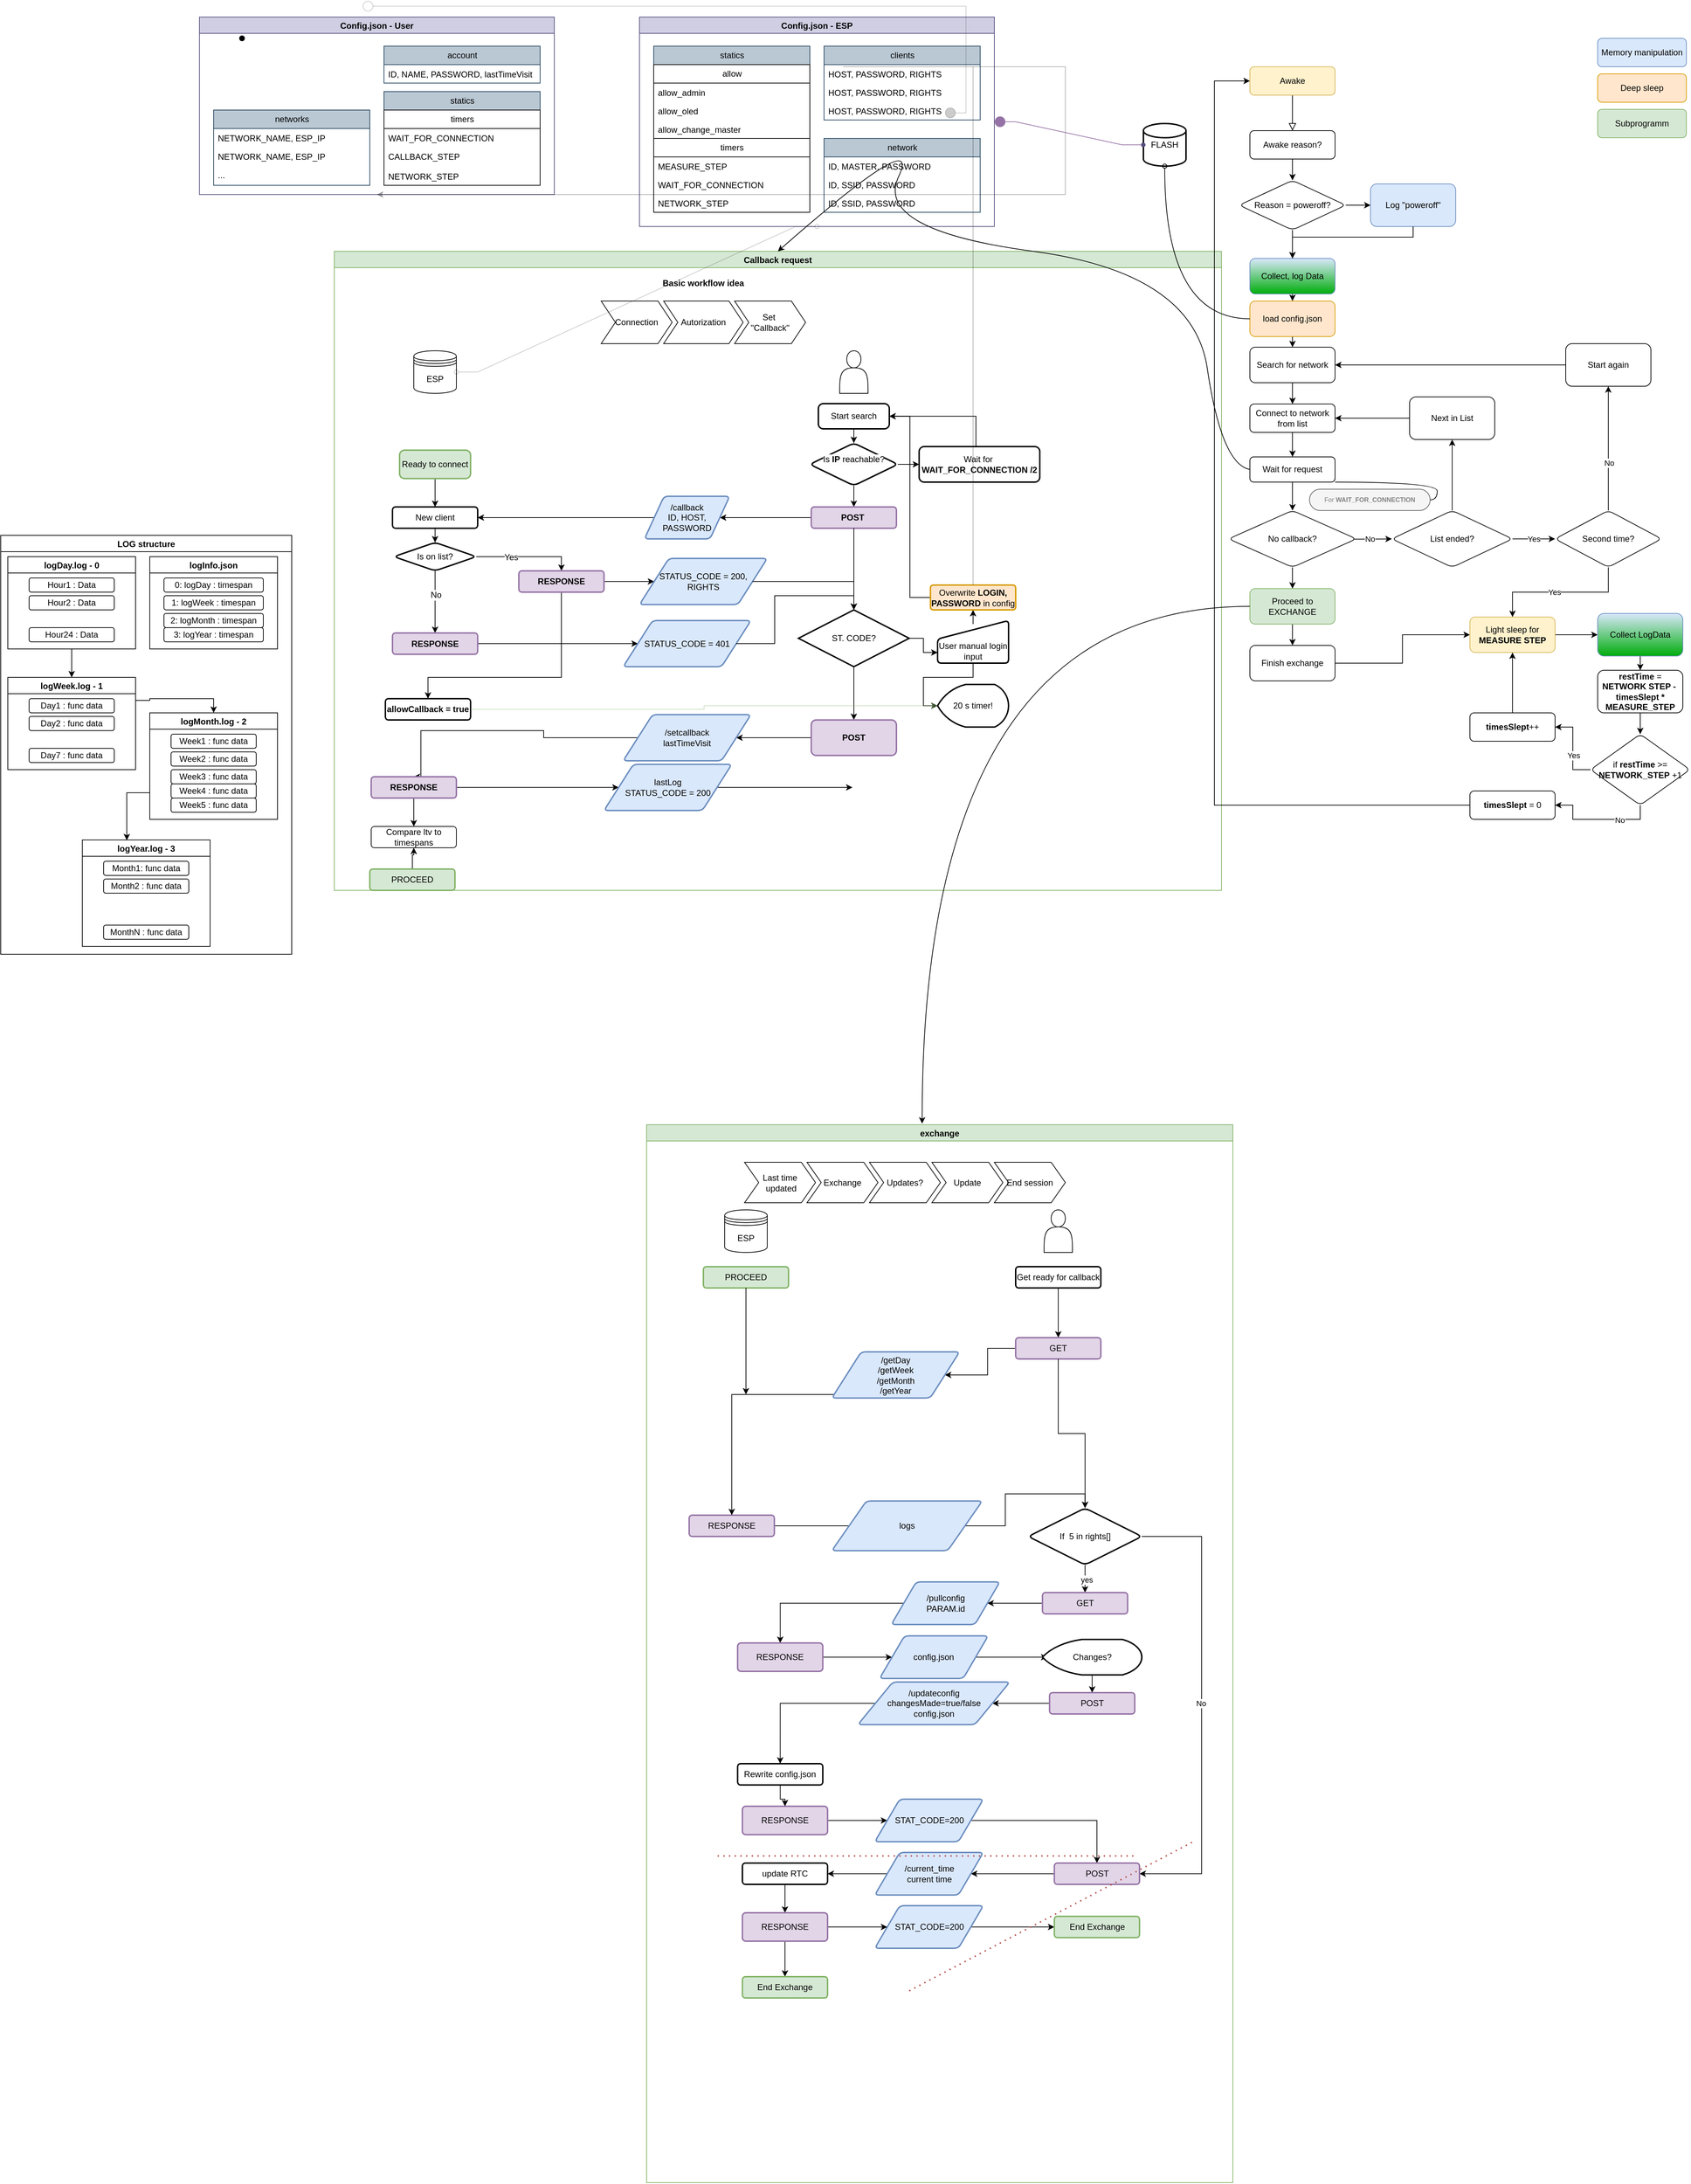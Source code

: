 <mxfile version="24.7.17">
  <diagram id="C5RBs43oDa-KdzZeNtuy" name="Page-1">
    <mxGraphModel dx="2529" dy="1623" grid="1" gridSize="10" guides="1" tooltips="1" connect="1" arrows="1" fold="1" page="1" pageScale="1" pageWidth="827" pageHeight="1169" math="0" shadow="0">
      <root>
        <mxCell id="WIyWlLk6GJQsqaUBKTNV-0" />
        <mxCell id="WIyWlLk6GJQsqaUBKTNV-1" parent="WIyWlLk6GJQsqaUBKTNV-0" />
        <mxCell id="WIyWlLk6GJQsqaUBKTNV-2" value="" style="rounded=0;html=1;jettySize=auto;orthogonalLoop=1;fontSize=11;endArrow=block;endFill=0;endSize=8;strokeWidth=1;shadow=0;labelBackgroundColor=none;edgeStyle=orthogonalEdgeStyle;" parent="WIyWlLk6GJQsqaUBKTNV-1" source="WIyWlLk6GJQsqaUBKTNV-3" edge="1">
          <mxGeometry relative="1" as="geometry">
            <mxPoint x="220" y="170" as="targetPoint" />
          </mxGeometry>
        </mxCell>
        <mxCell id="WIyWlLk6GJQsqaUBKTNV-3" value="Awake" style="rounded=1;whiteSpace=wrap;html=1;fontSize=12;glass=0;strokeWidth=1;shadow=0;fillColor=#fff2cc;strokeColor=#d6b656;" parent="WIyWlLk6GJQsqaUBKTNV-1" vertex="1">
          <mxGeometry x="160" y="80" width="120" height="40" as="geometry" />
        </mxCell>
        <mxCell id="w09JISdS2XsOrVuGE6zS-7" value="" style="edgeStyle=orthogonalEdgeStyle;rounded=0;orthogonalLoop=1;jettySize=auto;html=1;" parent="WIyWlLk6GJQsqaUBKTNV-1" source="w09JISdS2XsOrVuGE6zS-3" target="w09JISdS2XsOrVuGE6zS-6" edge="1">
          <mxGeometry relative="1" as="geometry" />
        </mxCell>
        <mxCell id="w09JISdS2XsOrVuGE6zS-3" value="Awake reason?" style="whiteSpace=wrap;html=1;rounded=1;" parent="WIyWlLk6GJQsqaUBKTNV-1" vertex="1">
          <mxGeometry x="160" y="170" width="120" height="40" as="geometry" />
        </mxCell>
        <mxCell id="w09JISdS2XsOrVuGE6zS-9" value="" style="edgeStyle=orthogonalEdgeStyle;rounded=0;orthogonalLoop=1;jettySize=auto;html=1;" parent="WIyWlLk6GJQsqaUBKTNV-1" source="w09JISdS2XsOrVuGE6zS-6" target="w09JISdS2XsOrVuGE6zS-8" edge="1">
          <mxGeometry relative="1" as="geometry" />
        </mxCell>
        <mxCell id="w09JISdS2XsOrVuGE6zS-11" value="" style="edgeStyle=orthogonalEdgeStyle;rounded=0;orthogonalLoop=1;jettySize=auto;html=1;" parent="WIyWlLk6GJQsqaUBKTNV-1" source="w09JISdS2XsOrVuGE6zS-6" target="w09JISdS2XsOrVuGE6zS-10" edge="1">
          <mxGeometry relative="1" as="geometry" />
        </mxCell>
        <mxCell id="w09JISdS2XsOrVuGE6zS-6" value="Reason = poweroff?" style="rhombus;whiteSpace=wrap;html=1;rounded=1;arcSize=15;" parent="WIyWlLk6GJQsqaUBKTNV-1" vertex="1">
          <mxGeometry x="145" y="240" width="150" height="70" as="geometry" />
        </mxCell>
        <mxCell id="w09JISdS2XsOrVuGE6zS-8" value="Log &quot;poweroff&quot;" style="whiteSpace=wrap;html=1;rounded=1;arcSize=15;fillColor=#dae8fc;strokeColor=#6c8ebf;" parent="WIyWlLk6GJQsqaUBKTNV-1" vertex="1">
          <mxGeometry x="330" y="245" width="120" height="60" as="geometry" />
        </mxCell>
        <mxCell id="w09JISdS2XsOrVuGE6zS-105" style="edgeStyle=orthogonalEdgeStyle;rounded=0;orthogonalLoop=1;jettySize=auto;html=1;exitX=0.5;exitY=1;exitDx=0;exitDy=0;entryX=0.5;entryY=0;entryDx=0;entryDy=0;" parent="WIyWlLk6GJQsqaUBKTNV-1" source="w09JISdS2XsOrVuGE6zS-10" target="w09JISdS2XsOrVuGE6zS-104" edge="1">
          <mxGeometry relative="1" as="geometry" />
        </mxCell>
        <mxCell id="w09JISdS2XsOrVuGE6zS-10" value="Collect, log Data" style="whiteSpace=wrap;html=1;rounded=1;arcSize=15;fillColor=#dae8fc;strokeColor=#6c8ebf;gradientColor=#00AD0C;gradientDirection=south;" parent="WIyWlLk6GJQsqaUBKTNV-1" vertex="1">
          <mxGeometry x="160" y="350" width="120" height="50" as="geometry" />
        </mxCell>
        <mxCell id="w09JISdS2XsOrVuGE6zS-12" value="" style="endArrow=classic;html=1;rounded=0;entryX=0.5;entryY=0;entryDx=0;entryDy=0;exitX=0.5;exitY=1;exitDx=0;exitDy=0;" parent="WIyWlLk6GJQsqaUBKTNV-1" source="w09JISdS2XsOrVuGE6zS-8" target="w09JISdS2XsOrVuGE6zS-10" edge="1">
          <mxGeometry width="50" height="50" relative="1" as="geometry">
            <mxPoint x="450" y="310" as="sourcePoint" />
            <mxPoint x="500" y="355" as="targetPoint" />
            <Array as="points">
              <mxPoint x="390" y="320" />
              <mxPoint x="220" y="320" />
            </Array>
          </mxGeometry>
        </mxCell>
        <mxCell id="w09JISdS2XsOrVuGE6zS-17" value="" style="edgeStyle=orthogonalEdgeStyle;rounded=0;orthogonalLoop=1;jettySize=auto;html=1;" parent="WIyWlLk6GJQsqaUBKTNV-1" source="w09JISdS2XsOrVuGE6zS-13" target="w09JISdS2XsOrVuGE6zS-16" edge="1">
          <mxGeometry relative="1" as="geometry" />
        </mxCell>
        <mxCell id="w09JISdS2XsOrVuGE6zS-13" value="Search for network" style="whiteSpace=wrap;html=1;rounded=1;arcSize=15;" parent="WIyWlLk6GJQsqaUBKTNV-1" vertex="1">
          <mxGeometry x="160" y="475" width="120" height="50" as="geometry" />
        </mxCell>
        <mxCell id="w09JISdS2XsOrVuGE6zS-19" value="" style="edgeStyle=orthogonalEdgeStyle;rounded=0;orthogonalLoop=1;jettySize=auto;html=1;" parent="WIyWlLk6GJQsqaUBKTNV-1" source="w09JISdS2XsOrVuGE6zS-16" target="w09JISdS2XsOrVuGE6zS-18" edge="1">
          <mxGeometry relative="1" as="geometry" />
        </mxCell>
        <mxCell id="w09JISdS2XsOrVuGE6zS-16" value="Connect to network from list" style="whiteSpace=wrap;html=1;rounded=1;arcSize=15;" parent="WIyWlLk6GJQsqaUBKTNV-1" vertex="1">
          <mxGeometry x="160" y="555" width="120" height="40" as="geometry" />
        </mxCell>
        <mxCell id="w09JISdS2XsOrVuGE6zS-21" value="" style="edgeStyle=orthogonalEdgeStyle;rounded=0;orthogonalLoop=1;jettySize=auto;html=1;" parent="WIyWlLk6GJQsqaUBKTNV-1" source="w09JISdS2XsOrVuGE6zS-18" edge="1">
          <mxGeometry relative="1" as="geometry">
            <mxPoint x="220" y="705" as="targetPoint" />
          </mxGeometry>
        </mxCell>
        <mxCell id="w09JISdS2XsOrVuGE6zS-18" value="Wait for request" style="whiteSpace=wrap;html=1;rounded=1;arcSize=15;" parent="WIyWlLk6GJQsqaUBKTNV-1" vertex="1">
          <mxGeometry x="160" y="629.5" width="120" height="35.5" as="geometry" />
        </mxCell>
        <mxCell id="w09JISdS2XsOrVuGE6zS-23" value="" style="edgeStyle=orthogonalEdgeStyle;rounded=0;orthogonalLoop=1;jettySize=auto;html=1;exitX=0.976;exitY=0.504;exitDx=0;exitDy=0;exitPerimeter=0;" parent="WIyWlLk6GJQsqaUBKTNV-1" source="w09JISdS2XsOrVuGE6zS-20" target="w09JISdS2XsOrVuGE6zS-22" edge="1">
          <mxGeometry relative="1" as="geometry">
            <mxPoint x="310" y="745" as="sourcePoint" />
          </mxGeometry>
        </mxCell>
        <mxCell id="w09JISdS2XsOrVuGE6zS-28" value="No" style="edgeLabel;html=1;align=center;verticalAlign=middle;resizable=0;points=[];" parent="w09JISdS2XsOrVuGE6zS-23" vertex="1" connectable="0">
          <mxGeometry x="0.4" y="-3" relative="1" as="geometry">
            <mxPoint x="-15" y="-3" as="offset" />
          </mxGeometry>
        </mxCell>
        <mxCell id="w09JISdS2XsOrVuGE6zS-30" value="" style="edgeStyle=orthogonalEdgeStyle;rounded=0;orthogonalLoop=1;jettySize=auto;html=1;exitX=0.5;exitY=1;exitDx=0;exitDy=0;" parent="WIyWlLk6GJQsqaUBKTNV-1" source="w09JISdS2XsOrVuGE6zS-20" target="w09JISdS2XsOrVuGE6zS-29" edge="1">
          <mxGeometry relative="1" as="geometry">
            <mxPoint x="220.091" y="784.96" as="sourcePoint" />
          </mxGeometry>
        </mxCell>
        <mxCell id="w09JISdS2XsOrVuGE6zS-20" value="No callback?" style="rhombus;whiteSpace=wrap;html=1;rounded=1;arcSize=15;" parent="WIyWlLk6GJQsqaUBKTNV-1" vertex="1">
          <mxGeometry x="130" y="705" width="180" height="80" as="geometry" />
        </mxCell>
        <mxCell id="w09JISdS2XsOrVuGE6zS-38" value="" style="edgeStyle=orthogonalEdgeStyle;rounded=0;orthogonalLoop=1;jettySize=auto;html=1;" parent="WIyWlLk6GJQsqaUBKTNV-1" source="w09JISdS2XsOrVuGE6zS-22" target="w09JISdS2XsOrVuGE6zS-37" edge="1">
          <mxGeometry relative="1" as="geometry" />
        </mxCell>
        <mxCell id="w09JISdS2XsOrVuGE6zS-44" value="Yes" style="edgeLabel;html=1;align=center;verticalAlign=middle;resizable=0;points=[];" parent="w09JISdS2XsOrVuGE6zS-38" vertex="1" connectable="0">
          <mxGeometry x="0.156" y="-1" relative="1" as="geometry">
            <mxPoint x="-5" y="-1" as="offset" />
          </mxGeometry>
        </mxCell>
        <mxCell id="w09JISdS2XsOrVuGE6zS-103" style="edgeStyle=orthogonalEdgeStyle;rounded=0;orthogonalLoop=1;jettySize=auto;html=1;exitX=0.5;exitY=0;exitDx=0;exitDy=0;entryX=0.5;entryY=1;entryDx=0;entryDy=0;" parent="WIyWlLk6GJQsqaUBKTNV-1" source="w09JISdS2XsOrVuGE6zS-22" target="w09JISdS2XsOrVuGE6zS-24" edge="1">
          <mxGeometry relative="1" as="geometry" />
        </mxCell>
        <mxCell id="w09JISdS2XsOrVuGE6zS-22" value="List ended?" style="rhombus;whiteSpace=wrap;html=1;rounded=1;arcSize=15;" parent="WIyWlLk6GJQsqaUBKTNV-1" vertex="1">
          <mxGeometry x="360" y="705" width="170" height="80" as="geometry" />
        </mxCell>
        <mxCell id="w09JISdS2XsOrVuGE6zS-26" value="" style="edgeStyle=orthogonalEdgeStyle;rounded=0;orthogonalLoop=1;jettySize=auto;html=1;" parent="WIyWlLk6GJQsqaUBKTNV-1" source="w09JISdS2XsOrVuGE6zS-24" target="w09JISdS2XsOrVuGE6zS-16" edge="1">
          <mxGeometry relative="1" as="geometry" />
        </mxCell>
        <mxCell id="w09JISdS2XsOrVuGE6zS-24" value="Next in List" style="whiteSpace=wrap;html=1;rounded=1;arcSize=15;" parent="WIyWlLk6GJQsqaUBKTNV-1" vertex="1">
          <mxGeometry x="385" y="545" width="120" height="60" as="geometry" />
        </mxCell>
        <mxCell id="w09JISdS2XsOrVuGE6zS-34" value="" style="edgeStyle=orthogonalEdgeStyle;rounded=0;orthogonalLoop=1;jettySize=auto;html=1;" parent="WIyWlLk6GJQsqaUBKTNV-1" source="w09JISdS2XsOrVuGE6zS-29" target="w09JISdS2XsOrVuGE6zS-33" edge="1">
          <mxGeometry relative="1" as="geometry" />
        </mxCell>
        <mxCell id="w09JISdS2XsOrVuGE6zS-29" value="Proceed to EXCHANGE" style="whiteSpace=wrap;html=1;rounded=1;arcSize=15;fillColor=#d5e8d4;strokeColor=#82b366;shadow=0;glass=0;" parent="WIyWlLk6GJQsqaUBKTNV-1" vertex="1">
          <mxGeometry x="160" y="815" width="120" height="50" as="geometry" />
        </mxCell>
        <mxCell id="w09JISdS2XsOrVuGE6zS-36" value="" style="edgeStyle=orthogonalEdgeStyle;rounded=0;orthogonalLoop=1;jettySize=auto;html=1;" parent="WIyWlLk6GJQsqaUBKTNV-1" source="w09JISdS2XsOrVuGE6zS-33" target="w09JISdS2XsOrVuGE6zS-35" edge="1">
          <mxGeometry relative="1" as="geometry" />
        </mxCell>
        <mxCell id="w09JISdS2XsOrVuGE6zS-33" value="Finish exchange" style="whiteSpace=wrap;html=1;rounded=1;arcSize=15;shadow=0;glass=0;" parent="WIyWlLk6GJQsqaUBKTNV-1" vertex="1">
          <mxGeometry x="160" y="895" width="120" height="50" as="geometry" />
        </mxCell>
        <mxCell id="w09JISdS2XsOrVuGE6zS-50" value="" style="edgeStyle=orthogonalEdgeStyle;rounded=0;orthogonalLoop=1;jettySize=auto;html=1;" parent="WIyWlLk6GJQsqaUBKTNV-1" source="w09JISdS2XsOrVuGE6zS-35" target="w09JISdS2XsOrVuGE6zS-49" edge="1">
          <mxGeometry relative="1" as="geometry" />
        </mxCell>
        <mxCell id="w09JISdS2XsOrVuGE6zS-35" value="Light sleep for &lt;b&gt;MEASURE STEP&lt;/b&gt;" style="whiteSpace=wrap;html=1;rounded=1;arcSize=15;shadow=0;glass=0;fillColor=#fff2cc;strokeColor=#d6b656;" parent="WIyWlLk6GJQsqaUBKTNV-1" vertex="1">
          <mxGeometry x="470" y="855" width="120" height="50" as="geometry" />
        </mxCell>
        <mxCell id="w09JISdS2XsOrVuGE6zS-41" value="" style="edgeStyle=orthogonalEdgeStyle;rounded=0;orthogonalLoop=1;jettySize=auto;html=1;" parent="WIyWlLk6GJQsqaUBKTNV-1" source="w09JISdS2XsOrVuGE6zS-37" target="w09JISdS2XsOrVuGE6zS-40" edge="1">
          <mxGeometry relative="1" as="geometry" />
        </mxCell>
        <mxCell id="w09JISdS2XsOrVuGE6zS-43" value="No" style="edgeLabel;html=1;align=center;verticalAlign=middle;resizable=0;points=[];" parent="w09JISdS2XsOrVuGE6zS-41" vertex="1" connectable="0">
          <mxGeometry x="-0.234" y="-1" relative="1" as="geometry">
            <mxPoint as="offset" />
          </mxGeometry>
        </mxCell>
        <mxCell id="w09JISdS2XsOrVuGE6zS-48" value="" style="edgeStyle=orthogonalEdgeStyle;rounded=0;orthogonalLoop=1;jettySize=auto;html=1;" parent="WIyWlLk6GJQsqaUBKTNV-1" source="w09JISdS2XsOrVuGE6zS-37" target="w09JISdS2XsOrVuGE6zS-35" edge="1">
          <mxGeometry relative="1" as="geometry" />
        </mxCell>
        <mxCell id="8lYdBTWoBkf5rdqsNeMX-14" value="Yes" style="edgeLabel;html=1;align=center;verticalAlign=middle;resizable=0;points=[];" parent="w09JISdS2XsOrVuGE6zS-48" vertex="1" connectable="0">
          <mxGeometry x="0.082" relative="1" as="geometry">
            <mxPoint as="offset" />
          </mxGeometry>
        </mxCell>
        <mxCell id="w09JISdS2XsOrVuGE6zS-37" value="Second time?" style="rhombus;whiteSpace=wrap;html=1;rounded=1;arcSize=15;" parent="WIyWlLk6GJQsqaUBKTNV-1" vertex="1">
          <mxGeometry x="590" y="705" width="150" height="80" as="geometry" />
        </mxCell>
        <mxCell id="w09JISdS2XsOrVuGE6zS-42" style="edgeStyle=orthogonalEdgeStyle;rounded=0;orthogonalLoop=1;jettySize=auto;html=1;entryX=1;entryY=0.5;entryDx=0;entryDy=0;" parent="WIyWlLk6GJQsqaUBKTNV-1" source="w09JISdS2XsOrVuGE6zS-40" target="w09JISdS2XsOrVuGE6zS-13" edge="1">
          <mxGeometry relative="1" as="geometry" />
        </mxCell>
        <mxCell id="w09JISdS2XsOrVuGE6zS-40" value="Start again" style="whiteSpace=wrap;html=1;rounded=1;arcSize=15;" parent="WIyWlLk6GJQsqaUBKTNV-1" vertex="1">
          <mxGeometry x="605" y="470" width="120" height="60" as="geometry" />
        </mxCell>
        <mxCell id="8lYdBTWoBkf5rdqsNeMX-1" value="" style="edgeStyle=orthogonalEdgeStyle;rounded=0;orthogonalLoop=1;jettySize=auto;html=1;" parent="WIyWlLk6GJQsqaUBKTNV-1" source="w09JISdS2XsOrVuGE6zS-49" target="8lYdBTWoBkf5rdqsNeMX-0" edge="1">
          <mxGeometry relative="1" as="geometry" />
        </mxCell>
        <mxCell id="w09JISdS2XsOrVuGE6zS-49" value="Collect LogData" style="whiteSpace=wrap;html=1;fillColor=#dae8fc;strokeColor=#6c8ebf;rounded=1;arcSize=15;shadow=0;glass=0;align=center;verticalAlign=middle;fontFamily=Helvetica;fontSize=12;fontColor=default;gradientColor=#00AD0C;gradientDirection=south;" parent="WIyWlLk6GJQsqaUBKTNV-1" vertex="1">
          <mxGeometry x="650" y="850" width="120" height="60" as="geometry" />
        </mxCell>
        <mxCell id="w09JISdS2XsOrVuGE6zS-58" value="Memory manipulation" style="rounded=1;whiteSpace=wrap;html=1;fillColor=#dae8fc;strokeColor=#6c8ebf;" parent="WIyWlLk6GJQsqaUBKTNV-1" vertex="1">
          <mxGeometry x="650" y="40" width="125" height="40" as="geometry" />
        </mxCell>
        <mxCell id="w09JISdS2XsOrVuGE6zS-60" value="Deep sleep" style="rounded=1;whiteSpace=wrap;html=1;fillColor=#ffe6cc;strokeColor=#d79b00;" parent="WIyWlLk6GJQsqaUBKTNV-1" vertex="1">
          <mxGeometry x="650" y="90" width="125" height="40" as="geometry" />
        </mxCell>
        <mxCell id="w09JISdS2XsOrVuGE6zS-61" value="Subprogramm" style="rounded=1;whiteSpace=wrap;html=1;fillColor=#d5e8d4;strokeColor=#82b366;" parent="WIyWlLk6GJQsqaUBKTNV-1" vertex="1">
          <mxGeometry x="650" y="140" width="125" height="40" as="geometry" />
        </mxCell>
        <mxCell id="w09JISdS2XsOrVuGE6zS-74" value="Callback request" style="swimlane;fillColor=#d5e8d4;strokeColor=#82b366;" parent="WIyWlLk6GJQsqaUBKTNV-1" vertex="1">
          <mxGeometry x="-1130" y="340" width="1250" height="900" as="geometry">
            <mxRectangle x="-580" y="95" width="120" height="30" as="alternateBounds" />
          </mxGeometry>
        </mxCell>
        <mxCell id="w09JISdS2XsOrVuGE6zS-75" value="" style="shape=actor;whiteSpace=wrap;html=1;" parent="w09JISdS2XsOrVuGE6zS-74" vertex="1">
          <mxGeometry x="712" y="140" width="40" height="60" as="geometry" />
        </mxCell>
        <mxCell id="w09JISdS2XsOrVuGE6zS-76" value="ESP" style="shape=datastore;whiteSpace=wrap;html=1;" parent="w09JISdS2XsOrVuGE6zS-74" vertex="1">
          <mxGeometry x="112" y="140" width="60" height="60" as="geometry" />
        </mxCell>
        <mxCell id="w09JISdS2XsOrVuGE6zS-107" value="Basic workflow idea" style="swimlane;childLayout=stackLayout;horizontal=1;fillColor=none;horizontalStack=1;resizeParent=1;resizeParentMax=0;resizeLast=0;collapsible=0;strokeColor=none;stackBorder=10;stackSpacing=-12;resizable=1;align=center;points=[];whiteSpace=wrap;html=1;startSize=30;" parent="w09JISdS2XsOrVuGE6zS-74" vertex="1">
          <mxGeometry x="366" y="30" width="308" height="110" as="geometry" />
        </mxCell>
        <mxCell id="w09JISdS2XsOrVuGE6zS-108" value="Connection" style="shape=step;perimeter=stepPerimeter;fixedSize=1;points=[];whiteSpace=wrap;html=1;" parent="w09JISdS2XsOrVuGE6zS-107" vertex="1">
          <mxGeometry x="10" y="40" width="100" height="60" as="geometry" />
        </mxCell>
        <mxCell id="w09JISdS2XsOrVuGE6zS-109" value="Autorization" style="shape=step;perimeter=stepPerimeter;fixedSize=1;points=[];whiteSpace=wrap;html=1;" parent="w09JISdS2XsOrVuGE6zS-107" vertex="1">
          <mxGeometry x="98" y="40" width="112" height="60" as="geometry" />
        </mxCell>
        <mxCell id="w09JISdS2XsOrVuGE6zS-110" value="Set&amp;nbsp;&lt;div&gt;&quot;Callback&quot;&lt;/div&gt;" style="shape=step;perimeter=stepPerimeter;fixedSize=1;points=[];align=center;whiteSpace=wrap;html=1;" parent="w09JISdS2XsOrVuGE6zS-107" vertex="1">
          <mxGeometry x="198" y="40" width="100" height="60" as="geometry" />
        </mxCell>
        <mxCell id="w09JISdS2XsOrVuGE6zS-171" value="" style="edgeStyle=orthogonalEdgeStyle;rounded=0;orthogonalLoop=1;jettySize=auto;html=1;fontFamily=Helvetica;fontSize=12;fontColor=default;" parent="w09JISdS2XsOrVuGE6zS-74" source="w09JISdS2XsOrVuGE6zS-126" target="w09JISdS2XsOrVuGE6zS-170" edge="1">
          <mxGeometry relative="1" as="geometry" />
        </mxCell>
        <mxCell id="w09JISdS2XsOrVuGE6zS-126" value="Ready to connect" style="rounded=1;whiteSpace=wrap;html=1;absoluteArcSize=1;arcSize=14;strokeWidth=2;fillColor=#d5e8d4;strokeColor=#82b366;" parent="w09JISdS2XsOrVuGE6zS-74" vertex="1">
          <mxGeometry x="92" y="280" width="100" height="40" as="geometry" />
        </mxCell>
        <mxCell id="w09JISdS2XsOrVuGE6zS-133" value="" style="edgeStyle=orthogonalEdgeStyle;rounded=0;orthogonalLoop=1;jettySize=auto;html=1;fontFamily=Helvetica;fontSize=12;fontColor=default;entryX=0.5;entryY=0;entryDx=0;entryDy=0;" parent="w09JISdS2XsOrVuGE6zS-74" source="w09JISdS2XsOrVuGE6zS-128" target="w09JISdS2XsOrVuGE6zS-161" edge="1">
          <mxGeometry relative="1" as="geometry">
            <mxPoint x="732.034" y="275" as="targetPoint" />
          </mxGeometry>
        </mxCell>
        <mxCell id="w09JISdS2XsOrVuGE6zS-128" value="Start search" style="rounded=1;whiteSpace=wrap;html=1;absoluteArcSize=1;arcSize=14;strokeWidth=2;" parent="w09JISdS2XsOrVuGE6zS-74" vertex="1">
          <mxGeometry x="682" y="214.5" width="100" height="35.5" as="geometry" />
        </mxCell>
        <mxCell id="w09JISdS2XsOrVuGE6zS-166" value="" style="edgeStyle=orthogonalEdgeStyle;rounded=0;orthogonalLoop=1;jettySize=auto;html=1;fontFamily=Helvetica;fontSize=12;fontColor=default;" parent="w09JISdS2XsOrVuGE6zS-74" source="w09JISdS2XsOrVuGE6zS-161" target="w09JISdS2XsOrVuGE6zS-165" edge="1">
          <mxGeometry relative="1" as="geometry" />
        </mxCell>
        <mxCell id="w09JISdS2XsOrVuGE6zS-178" value="" style="edgeStyle=orthogonalEdgeStyle;rounded=0;orthogonalLoop=1;jettySize=auto;html=1;fontFamily=Helvetica;fontSize=12;fontColor=default;" parent="w09JISdS2XsOrVuGE6zS-74" source="w09JISdS2XsOrVuGE6zS-161" target="w09JISdS2XsOrVuGE6zS-177" edge="1">
          <mxGeometry relative="1" as="geometry" />
        </mxCell>
        <mxCell id="w09JISdS2XsOrVuGE6zS-161" value="&#xa;&lt;span style=&quot;color: rgb(0, 0, 0); font-family: Helvetica; font-size: 12px; font-style: normal; font-variant-ligatures: normal; font-variant-caps: normal; font-weight: 400; letter-spacing: normal; orphans: 2; text-align: center; text-indent: 0px; text-transform: none; widows: 2; word-spacing: 0px; -webkit-text-stroke-width: 0px; white-space: normal; background-color: rgb(251, 251, 251); text-decoration-thickness: initial; text-decoration-style: initial; text-decoration-color: initial; display: inline !important; float: none;&quot;&gt;Is&lt;span&gt;&amp;nbsp;&lt;/span&gt;&lt;/span&gt;&lt;b style=&quot;forced-color-adjust: none; color: rgb(0, 0, 0); font-family: Helvetica; font-size: 12px; font-style: normal; font-variant-ligatures: normal; font-variant-caps: normal; letter-spacing: normal; orphans: 2; text-align: center; text-indent: 0px; text-transform: none; widows: 2; word-spacing: 0px; -webkit-text-stroke-width: 0px; white-space: normal; background-color: rgb(251, 251, 251); text-decoration-thickness: initial; text-decoration-style: initial; text-decoration-color: initial;&quot;&gt;IP&lt;/b&gt;&lt;span style=&quot;color: rgb(0, 0, 0); font-family: Helvetica; font-size: 12px; font-style: normal; font-variant-ligatures: normal; font-variant-caps: normal; font-weight: 400; letter-spacing: normal; orphans: 2; text-align: center; text-indent: 0px; text-transform: none; widows: 2; word-spacing: 0px; -webkit-text-stroke-width: 0px; white-space: normal; background-color: rgb(251, 251, 251); text-decoration-thickness: initial; text-decoration-style: initial; text-decoration-color: initial; display: inline !important; float: none;&quot;&gt;&lt;span&gt;&amp;nbsp;&lt;/span&gt;reachable?&lt;/span&gt;&#xa;&#xa;" style="rhombus;whiteSpace=wrap;html=1;rounded=1;strokeColor=default;strokeWidth=2;align=center;verticalAlign=middle;arcSize=14;fontFamily=Helvetica;fontSize=12;fontColor=default;fillColor=default;" parent="w09JISdS2XsOrVuGE6zS-74" vertex="1">
          <mxGeometry x="670" y="270" width="124" height="60" as="geometry" />
        </mxCell>
        <mxCell id="w09JISdS2XsOrVuGE6zS-168" style="edgeStyle=orthogonalEdgeStyle;rounded=0;orthogonalLoop=1;jettySize=auto;html=1;entryX=1;entryY=0.5;entryDx=0;entryDy=0;fontFamily=Helvetica;fontSize=12;fontColor=default;" parent="w09JISdS2XsOrVuGE6zS-74" source="w09JISdS2XsOrVuGE6zS-165" target="w09JISdS2XsOrVuGE6zS-128" edge="1">
          <mxGeometry relative="1" as="geometry">
            <Array as="points">
              <mxPoint x="904" y="232" />
            </Array>
          </mxGeometry>
        </mxCell>
        <mxCell id="w09JISdS2XsOrVuGE6zS-165" value="Wait for&amp;nbsp;&lt;div&gt;&lt;span style=&quot;text-align: left;&quot;&gt;&lt;b&gt;WAIT_FOR_CONNECTION /2&lt;/b&gt;&lt;/span&gt;&lt;/div&gt;" style="whiteSpace=wrap;html=1;rounded=1;strokeWidth=2;arcSize=14;" parent="w09JISdS2XsOrVuGE6zS-74" vertex="1">
          <mxGeometry x="824" y="275" width="170" height="50" as="geometry" />
        </mxCell>
        <mxCell id="w09JISdS2XsOrVuGE6zS-185" value="" style="edgeStyle=orthogonalEdgeStyle;rounded=0;orthogonalLoop=1;jettySize=auto;html=1;fontFamily=Helvetica;fontSize=12;fontColor=default;" parent="w09JISdS2XsOrVuGE6zS-74" source="w09JISdS2XsOrVuGE6zS-170" target="w09JISdS2XsOrVuGE6zS-184" edge="1">
          <mxGeometry relative="1" as="geometry" />
        </mxCell>
        <mxCell id="w09JISdS2XsOrVuGE6zS-170" value="New client" style="whiteSpace=wrap;html=1;rounded=1;arcSize=14;strokeWidth=2;" parent="w09JISdS2XsOrVuGE6zS-74" vertex="1">
          <mxGeometry x="82" y="360" width="120" height="30" as="geometry" />
        </mxCell>
        <mxCell id="w09JISdS2XsOrVuGE6zS-182" style="edgeStyle=orthogonalEdgeStyle;rounded=0;orthogonalLoop=1;jettySize=auto;html=1;exitX=0;exitY=0.5;exitDx=0;exitDy=0;entryX=1;entryY=0.5;entryDx=0;entryDy=0;fontFamily=Helvetica;fontSize=12;fontColor=default;" parent="w09JISdS2XsOrVuGE6zS-74" source="w09JISdS2XsOrVuGE6zS-177" target="w09JISdS2XsOrVuGE6zS-180" edge="1">
          <mxGeometry relative="1" as="geometry" />
        </mxCell>
        <mxCell id="w09JISdS2XsOrVuGE6zS-177" value="&lt;b&gt;POST&lt;/b&gt;&amp;nbsp;" style="rounded=1;whiteSpace=wrap;html=1;strokeWidth=2;arcSize=14;fillColor=#e1d5e7;strokeColor=#9673a6;" parent="w09JISdS2XsOrVuGE6zS-74" vertex="1">
          <mxGeometry x="672" y="360" width="120" height="30" as="geometry" />
        </mxCell>
        <mxCell id="w09JISdS2XsOrVuGE6zS-183" style="edgeStyle=orthogonalEdgeStyle;rounded=0;orthogonalLoop=1;jettySize=auto;html=1;exitX=0;exitY=0.5;exitDx=0;exitDy=0;entryX=1;entryY=0.5;entryDx=0;entryDy=0;fontFamily=Helvetica;fontSize=12;fontColor=default;" parent="w09JISdS2XsOrVuGE6zS-74" source="w09JISdS2XsOrVuGE6zS-180" target="w09JISdS2XsOrVuGE6zS-170" edge="1">
          <mxGeometry relative="1" as="geometry" />
        </mxCell>
        <mxCell id="w09JISdS2XsOrVuGE6zS-180" value="&lt;div&gt;/callback&lt;/div&gt;ID, HOST, PASSWORD" style="shape=parallelogram;html=1;strokeWidth=2;perimeter=parallelogramPerimeter;whiteSpace=wrap;rounded=1;arcSize=12;size=0.23;strokeColor=#6c8ebf;align=center;verticalAlign=middle;fontFamily=Helvetica;fontSize=12;fillColor=#dae8fc;" parent="w09JISdS2XsOrVuGE6zS-74" vertex="1">
          <mxGeometry x="437" y="345" width="120" height="60" as="geometry" />
        </mxCell>
        <mxCell id="w09JISdS2XsOrVuGE6zS-188" style="edgeStyle=orthogonalEdgeStyle;rounded=0;orthogonalLoop=1;jettySize=auto;html=1;entryX=0.5;entryY=0;entryDx=0;entryDy=0;fontFamily=Helvetica;fontSize=12;fontColor=default;" parent="w09JISdS2XsOrVuGE6zS-74" source="w09JISdS2XsOrVuGE6zS-184" target="w09JISdS2XsOrVuGE6zS-186" edge="1">
          <mxGeometry relative="1" as="geometry" />
        </mxCell>
        <mxCell id="w09JISdS2XsOrVuGE6zS-216" value="Yes" style="edgeLabel;html=1;align=center;verticalAlign=middle;resizable=0;points=[];rounded=1;strokeColor=default;strokeWidth=2;arcSize=14;fontFamily=Helvetica;fontSize=12;fontColor=default;fillColor=default;" parent="w09JISdS2XsOrVuGE6zS-188" vertex="1" connectable="0">
          <mxGeometry x="-0.308" y="-1" relative="1" as="geometry">
            <mxPoint as="offset" />
          </mxGeometry>
        </mxCell>
        <mxCell id="w09JISdS2XsOrVuGE6zS-193" style="edgeStyle=orthogonalEdgeStyle;rounded=0;orthogonalLoop=1;jettySize=auto;html=1;entryX=0.5;entryY=0;entryDx=0;entryDy=0;fontFamily=Helvetica;fontSize=12;fontColor=default;" parent="w09JISdS2XsOrVuGE6zS-74" source="w09JISdS2XsOrVuGE6zS-184" target="w09JISdS2XsOrVuGE6zS-192" edge="1">
          <mxGeometry relative="1" as="geometry" />
        </mxCell>
        <mxCell id="w09JISdS2XsOrVuGE6zS-217" value="No" style="edgeLabel;html=1;align=center;verticalAlign=middle;resizable=0;points=[];rounded=1;strokeColor=default;strokeWidth=2;arcSize=14;fontFamily=Helvetica;fontSize=12;fontColor=default;fillColor=default;" parent="w09JISdS2XsOrVuGE6zS-193" vertex="1" connectable="0">
          <mxGeometry x="-0.222" y="1" relative="1" as="geometry">
            <mxPoint as="offset" />
          </mxGeometry>
        </mxCell>
        <mxCell id="w09JISdS2XsOrVuGE6zS-184" value="Is on list?" style="rhombus;whiteSpace=wrap;html=1;rounded=1;arcSize=14;strokeWidth=2;" parent="w09JISdS2XsOrVuGE6zS-74" vertex="1">
          <mxGeometry x="84" y="410" width="116" height="40" as="geometry" />
        </mxCell>
        <mxCell id="w09JISdS2XsOrVuGE6zS-191" style="edgeStyle=orthogonalEdgeStyle;rounded=0;orthogonalLoop=1;jettySize=auto;html=1;entryX=0;entryY=0.5;entryDx=0;entryDy=0;fontFamily=Helvetica;fontSize=12;fontColor=default;" parent="w09JISdS2XsOrVuGE6zS-74" source="w09JISdS2XsOrVuGE6zS-186" target="w09JISdS2XsOrVuGE6zS-190" edge="1">
          <mxGeometry relative="1" as="geometry" />
        </mxCell>
        <mxCell id="w09JISdS2XsOrVuGE6zS-221" style="edgeStyle=orthogonalEdgeStyle;rounded=0;orthogonalLoop=1;jettySize=auto;html=1;entryX=0.5;entryY=0;entryDx=0;entryDy=0;fontFamily=Helvetica;fontSize=12;fontColor=default;" parent="w09JISdS2XsOrVuGE6zS-74" source="w09JISdS2XsOrVuGE6zS-186" target="w09JISdS2XsOrVuGE6zS-219" edge="1">
          <mxGeometry relative="1" as="geometry">
            <Array as="points">
              <mxPoint x="320" y="600" />
              <mxPoint x="132" y="600" />
            </Array>
          </mxGeometry>
        </mxCell>
        <mxCell id="w09JISdS2XsOrVuGE6zS-186" value="&lt;b&gt;RESPONSE&lt;/b&gt;" style="whiteSpace=wrap;html=1;rounded=1;arcSize=14;strokeWidth=2;fillColor=#e1d5e7;strokeColor=#9673a6;" parent="w09JISdS2XsOrVuGE6zS-74" vertex="1">
          <mxGeometry x="260" y="450" width="120" height="30" as="geometry" />
        </mxCell>
        <mxCell id="w09JISdS2XsOrVuGE6zS-190" value="STATUS_CODE = 200,&lt;div&gt;RIGHTS&lt;/div&gt;" style="shape=parallelogram;html=1;strokeWidth=2;perimeter=parallelogramPerimeter;whiteSpace=wrap;rounded=1;arcSize=12;size=0.23;strokeColor=#6c8ebf;align=center;verticalAlign=middle;fontFamily=Helvetica;fontSize=12;fillColor=#dae8fc;" parent="w09JISdS2XsOrVuGE6zS-74" vertex="1">
          <mxGeometry x="430" y="432.5" width="180" height="65" as="geometry" />
        </mxCell>
        <mxCell id="w09JISdS2XsOrVuGE6zS-195" style="edgeStyle=orthogonalEdgeStyle;rounded=0;orthogonalLoop=1;jettySize=auto;html=1;entryX=0;entryY=0.5;entryDx=0;entryDy=0;fontFamily=Helvetica;fontSize=12;fontColor=default;" parent="w09JISdS2XsOrVuGE6zS-74" source="w09JISdS2XsOrVuGE6zS-192" target="w09JISdS2XsOrVuGE6zS-194" edge="1">
          <mxGeometry relative="1" as="geometry" />
        </mxCell>
        <mxCell id="w09JISdS2XsOrVuGE6zS-192" value="&lt;b&gt;RESPONSE&lt;/b&gt;" style="whiteSpace=wrap;html=1;rounded=1;arcSize=14;strokeWidth=2;fillColor=#e1d5e7;strokeColor=#9673a6;" parent="w09JISdS2XsOrVuGE6zS-74" vertex="1">
          <mxGeometry x="82" y="537.5" width="120" height="30" as="geometry" />
        </mxCell>
        <mxCell id="w09JISdS2XsOrVuGE6zS-194" value="STATUS_CODE = 401" style="shape=parallelogram;html=1;strokeWidth=2;perimeter=parallelogramPerimeter;whiteSpace=wrap;rounded=1;arcSize=12;size=0.23;strokeColor=#6c8ebf;align=center;verticalAlign=middle;fontFamily=Helvetica;fontSize=12;fillColor=#dae8fc;" parent="w09JISdS2XsOrVuGE6zS-74" vertex="1">
          <mxGeometry x="407" y="520" width="180" height="65" as="geometry" />
        </mxCell>
        <mxCell id="w09JISdS2XsOrVuGE6zS-208" value="" style="edgeStyle=orthogonalEdgeStyle;rounded=0;orthogonalLoop=1;jettySize=auto;html=1;fontFamily=Helvetica;fontSize=12;fontColor=default;entryX=0;entryY=0.75;entryDx=0;entryDy=0;" parent="w09JISdS2XsOrVuGE6zS-74" source="w09JISdS2XsOrVuGE6zS-203" target="w09JISdS2XsOrVuGE6zS-209" edge="1">
          <mxGeometry relative="1" as="geometry">
            <mxPoint x="849" y="585.0" as="targetPoint" />
          </mxGeometry>
        </mxCell>
        <mxCell id="w09JISdS2XsOrVuGE6zS-228" value="" style="edgeStyle=orthogonalEdgeStyle;rounded=0;orthogonalLoop=1;jettySize=auto;html=1;fontFamily=Helvetica;fontSize=12;fontColor=default;" parent="w09JISdS2XsOrVuGE6zS-74" source="w09JISdS2XsOrVuGE6zS-203" target="w09JISdS2XsOrVuGE6zS-227" edge="1">
          <mxGeometry relative="1" as="geometry" />
        </mxCell>
        <mxCell id="w09JISdS2XsOrVuGE6zS-203" value="ST. CODE?" style="strokeWidth=2;html=1;shape=mxgraph.flowchart.decision;whiteSpace=wrap;rounded=1;strokeColor=default;align=center;verticalAlign=middle;arcSize=14;fontFamily=Helvetica;fontSize=12;fontColor=default;fillColor=default;" parent="w09JISdS2XsOrVuGE6zS-74" vertex="1">
          <mxGeometry x="654" y="505" width="156" height="80" as="geometry" />
        </mxCell>
        <mxCell id="w09JISdS2XsOrVuGE6zS-204" style="edgeStyle=orthogonalEdgeStyle;rounded=0;orthogonalLoop=1;jettySize=auto;html=1;entryX=0.5;entryY=0;entryDx=0;entryDy=0;entryPerimeter=0;fontFamily=Helvetica;fontSize=12;fontColor=default;" parent="w09JISdS2XsOrVuGE6zS-74" source="w09JISdS2XsOrVuGE6zS-190" target="w09JISdS2XsOrVuGE6zS-203" edge="1">
          <mxGeometry relative="1" as="geometry" />
        </mxCell>
        <mxCell id="w09JISdS2XsOrVuGE6zS-205" style="edgeStyle=orthogonalEdgeStyle;rounded=0;orthogonalLoop=1;jettySize=auto;html=1;entryX=0.5;entryY=0;entryDx=0;entryDy=0;entryPerimeter=0;fontFamily=Helvetica;fontSize=12;fontColor=default;" parent="w09JISdS2XsOrVuGE6zS-74" source="w09JISdS2XsOrVuGE6zS-194" target="w09JISdS2XsOrVuGE6zS-203" edge="1">
          <mxGeometry relative="1" as="geometry" />
        </mxCell>
        <mxCell id="w09JISdS2XsOrVuGE6zS-206" style="edgeStyle=orthogonalEdgeStyle;rounded=0;orthogonalLoop=1;jettySize=auto;html=1;entryX=0.5;entryY=0;entryDx=0;entryDy=0;entryPerimeter=0;fontFamily=Helvetica;fontSize=12;fontColor=default;" parent="w09JISdS2XsOrVuGE6zS-74" source="w09JISdS2XsOrVuGE6zS-177" target="w09JISdS2XsOrVuGE6zS-203" edge="1">
          <mxGeometry relative="1" as="geometry" />
        </mxCell>
        <mxCell id="w09JISdS2XsOrVuGE6zS-212" value="" style="edgeStyle=orthogonalEdgeStyle;rounded=0;orthogonalLoop=1;jettySize=auto;html=1;fontFamily=Helvetica;fontSize=12;fontColor=default;" parent="w09JISdS2XsOrVuGE6zS-74" source="w09JISdS2XsOrVuGE6zS-209" target="w09JISdS2XsOrVuGE6zS-211" edge="1">
          <mxGeometry relative="1" as="geometry" />
        </mxCell>
        <mxCell id="w09JISdS2XsOrVuGE6zS-209" value="User manual login input" style="html=1;strokeWidth=2;shape=manualInput;whiteSpace=wrap;rounded=1;size=26;arcSize=11;strokeColor=default;align=center;verticalAlign=bottom;fontFamily=Helvetica;fontSize=12;fontColor=default;fillColor=default;" parent="w09JISdS2XsOrVuGE6zS-74" vertex="1">
          <mxGeometry x="850" y="520" width="100" height="60" as="geometry" />
        </mxCell>
        <mxCell id="w09JISdS2XsOrVuGE6zS-215" style="edgeStyle=orthogonalEdgeStyle;rounded=0;orthogonalLoop=1;jettySize=auto;html=1;entryX=1;entryY=0.5;entryDx=0;entryDy=0;fontFamily=Helvetica;fontSize=12;fontColor=default;" parent="w09JISdS2XsOrVuGE6zS-74" source="w09JISdS2XsOrVuGE6zS-211" target="w09JISdS2XsOrVuGE6zS-128" edge="1">
          <mxGeometry relative="1" as="geometry" />
        </mxCell>
        <mxCell id="w09JISdS2XsOrVuGE6zS-211" value="Overwrite &lt;b&gt;LOGIN, PASSWORD&lt;/b&gt; in config" style="whiteSpace=wrap;html=1;verticalAlign=bottom;strokeWidth=2;rounded=1;arcSize=11;fillColor=#ffe6cc;strokeColor=#d79b00;" parent="w09JISdS2XsOrVuGE6zS-74" vertex="1">
          <mxGeometry x="840" y="470" width="120" height="35" as="geometry" />
        </mxCell>
        <mxCell id="w09JISdS2XsOrVuGE6zS-219" value="&lt;b&gt;allowCallback = true&lt;/b&gt;" style="whiteSpace=wrap;html=1;rounded=1;arcSize=14;strokeWidth=2;" parent="w09JISdS2XsOrVuGE6zS-74" vertex="1">
          <mxGeometry x="72" y="630" width="120" height="30" as="geometry" />
        </mxCell>
        <mxCell id="w09JISdS2XsOrVuGE6zS-223" value="20 s timer!" style="strokeWidth=2;html=1;shape=mxgraph.flowchart.display;whiteSpace=wrap;rounded=1;strokeColor=default;align=center;verticalAlign=middle;arcSize=14;fontFamily=Helvetica;fontSize=12;fontColor=default;fillColor=default;" parent="w09JISdS2XsOrVuGE6zS-74" vertex="1">
          <mxGeometry x="850" y="610" width="100" height="60" as="geometry" />
        </mxCell>
        <mxCell id="w09JISdS2XsOrVuGE6zS-224" style="edgeStyle=orthogonalEdgeStyle;rounded=0;orthogonalLoop=1;jettySize=auto;html=1;entryX=0;entryY=0.5;entryDx=0;entryDy=0;entryPerimeter=0;fontFamily=Helvetica;fontSize=12;fontColor=default;" parent="w09JISdS2XsOrVuGE6zS-74" source="w09JISdS2XsOrVuGE6zS-209" target="w09JISdS2XsOrVuGE6zS-223" edge="1">
          <mxGeometry relative="1" as="geometry" />
        </mxCell>
        <mxCell id="w09JISdS2XsOrVuGE6zS-225" style="edgeStyle=orthogonalEdgeStyle;rounded=0;orthogonalLoop=1;jettySize=auto;html=1;entryX=0;entryY=0.5;entryDx=0;entryDy=0;entryPerimeter=0;fontFamily=Helvetica;fontSize=12;fontColor=default;opacity=40;fillColor=#d5e8d4;strokeColor=#82b366;" parent="w09JISdS2XsOrVuGE6zS-74" source="w09JISdS2XsOrVuGE6zS-219" target="w09JISdS2XsOrVuGE6zS-223" edge="1">
          <mxGeometry relative="1" as="geometry" />
        </mxCell>
        <mxCell id="w09JISdS2XsOrVuGE6zS-231" style="edgeStyle=orthogonalEdgeStyle;rounded=0;orthogonalLoop=1;jettySize=auto;html=1;exitX=0;exitY=0.5;exitDx=0;exitDy=0;entryX=1;entryY=0.5;entryDx=0;entryDy=0;fontFamily=Helvetica;fontSize=12;fontColor=default;" parent="w09JISdS2XsOrVuGE6zS-74" source="w09JISdS2XsOrVuGE6zS-227" target="w09JISdS2XsOrVuGE6zS-230" edge="1">
          <mxGeometry relative="1" as="geometry" />
        </mxCell>
        <mxCell id="w09JISdS2XsOrVuGE6zS-227" value="&lt;b&gt;POST&lt;/b&gt;" style="whiteSpace=wrap;html=1;strokeWidth=2;rounded=1;arcSize=14;fillColor=#e1d5e7;strokeColor=#9673a6;" parent="w09JISdS2XsOrVuGE6zS-74" vertex="1">
          <mxGeometry x="672" y="660" width="120" height="50" as="geometry" />
        </mxCell>
        <mxCell id="w09JISdS2XsOrVuGE6zS-232" style="edgeStyle=orthogonalEdgeStyle;rounded=0;orthogonalLoop=1;jettySize=auto;html=1;fontFamily=Helvetica;fontSize=12;fontColor=default;entryX=0.5;entryY=0;entryDx=0;entryDy=0;" parent="w09JISdS2XsOrVuGE6zS-74" source="w09JISdS2XsOrVuGE6zS-230" target="grGNYh3OgebyaCMpMib4-17" edge="1">
          <mxGeometry relative="1" as="geometry">
            <mxPoint x="122" y="688" as="targetPoint" />
            <Array as="points">
              <mxPoint x="295" y="685" />
              <mxPoint x="295" y="675" />
              <mxPoint x="122" y="675" />
              <mxPoint x="122" y="740" />
            </Array>
          </mxGeometry>
        </mxCell>
        <mxCell id="w09JISdS2XsOrVuGE6zS-230" value="&lt;div&gt;/setcallback&lt;/div&gt;lastTimeVisit" style="shape=parallelogram;html=1;strokeWidth=2;perimeter=parallelogramPerimeter;whiteSpace=wrap;rounded=1;arcSize=12;size=0.23;strokeColor=#6c8ebf;align=center;verticalAlign=middle;fontFamily=Helvetica;fontSize=12;fillColor=#dae8fc;" parent="w09JISdS2XsOrVuGE6zS-74" vertex="1">
          <mxGeometry x="407" y="652.5" width="180" height="65" as="geometry" />
        </mxCell>
        <mxCell id="CPudYiVrlU0rURvNaWUE-1" value="" style="edgeStyle=orthogonalEdgeStyle;rounded=0;orthogonalLoop=1;jettySize=auto;html=1;" parent="w09JISdS2XsOrVuGE6zS-74" source="grGNYh3OgebyaCMpMib4-17" edge="1">
          <mxGeometry relative="1" as="geometry">
            <mxPoint x="112" y="810" as="targetPoint" />
          </mxGeometry>
        </mxCell>
        <mxCell id="CPudYiVrlU0rURvNaWUE-3" style="edgeStyle=orthogonalEdgeStyle;rounded=0;orthogonalLoop=1;jettySize=auto;html=1;entryX=0;entryY=0.5;entryDx=0;entryDy=0;" parent="w09JISdS2XsOrVuGE6zS-74" source="grGNYh3OgebyaCMpMib4-17" target="CPudYiVrlU0rURvNaWUE-4" edge="1">
          <mxGeometry relative="1" as="geometry">
            <mxPoint x="400" y="755" as="targetPoint" />
          </mxGeometry>
        </mxCell>
        <mxCell id="grGNYh3OgebyaCMpMib4-17" value="&lt;b&gt;RESPONSE&lt;/b&gt;" style="whiteSpace=wrap;html=1;rounded=1;arcSize=14;strokeWidth=2;fillColor=#e1d5e7;strokeColor=#9673a6;" parent="w09JISdS2XsOrVuGE6zS-74" vertex="1">
          <mxGeometry x="52" y="740" width="120" height="30" as="geometry" />
        </mxCell>
        <mxCell id="hhi2isRYxz0fqXH9HFKf-8" style="edgeStyle=orthogonalEdgeStyle;rounded=0;orthogonalLoop=1;jettySize=auto;html=1;" edge="1" parent="w09JISdS2XsOrVuGE6zS-74" source="CPudYiVrlU0rURvNaWUE-4">
          <mxGeometry relative="1" as="geometry">
            <mxPoint x="730" y="755" as="targetPoint" />
          </mxGeometry>
        </mxCell>
        <mxCell id="CPudYiVrlU0rURvNaWUE-4" value="lastLog&lt;br&gt;STATUS_CODE = 200&lt;div&gt;&lt;/div&gt;" style="shape=parallelogram;html=1;strokeWidth=2;perimeter=parallelogramPerimeter;whiteSpace=wrap;rounded=1;arcSize=12;size=0.23;strokeColor=#6c8ebf;align=center;verticalAlign=middle;fontFamily=Helvetica;fontSize=12;fillColor=#dae8fc;" parent="w09JISdS2XsOrVuGE6zS-74" vertex="1">
          <mxGeometry x="380" y="722.5" width="180" height="65" as="geometry" />
        </mxCell>
        <mxCell id="CPudYiVrlU0rURvNaWUE-5" value="Compare ltv to timespans" style="rounded=1;whiteSpace=wrap;html=1;" parent="w09JISdS2XsOrVuGE6zS-74" vertex="1">
          <mxGeometry x="52" y="810" width="120" height="30" as="geometry" />
        </mxCell>
        <mxCell id="CPudYiVrlU0rURvNaWUE-8" value="" style="edgeStyle=orthogonalEdgeStyle;rounded=0;orthogonalLoop=1;jettySize=auto;html=1;" parent="w09JISdS2XsOrVuGE6zS-74" source="CPudYiVrlU0rURvNaWUE-7" target="CPudYiVrlU0rURvNaWUE-5" edge="1">
          <mxGeometry relative="1" as="geometry" />
        </mxCell>
        <mxCell id="CPudYiVrlU0rURvNaWUE-7" value="PROCEED" style="whiteSpace=wrap;html=1;rounded=1;arcSize=14;strokeWidth=2;fillColor=#d5e8d4;strokeColor=#82b366;" parent="w09JISdS2XsOrVuGE6zS-74" vertex="1">
          <mxGeometry x="50" y="870" width="120" height="30" as="geometry" />
        </mxCell>
        <mxCell id="w09JISdS2XsOrVuGE6zS-135" value="" style="edgeStyle=entityRelationEdgeStyle;rounded=0;orthogonalLoop=1;jettySize=auto;html=1;fontFamily=Helvetica;fontSize=12;fontColor=default;startArrow=circle;startFill=1;endArrow=oval;endFill=0;fillColor=#e1d5e7;strokeColor=#9673a6;" parent="WIyWlLk6GJQsqaUBKTNV-1" source="w09JISdS2XsOrVuGE6zS-78" target="w09JISdS2XsOrVuGE6zS-134" edge="1">
          <mxGeometry relative="1" as="geometry" />
        </mxCell>
        <mxCell id="w09JISdS2XsOrVuGE6zS-78" value="Config.json - ESP" style="swimlane;fillColor=#d0cee2;strokeColor=#56517e;" parent="WIyWlLk6GJQsqaUBKTNV-1" vertex="1">
          <mxGeometry x="-700" y="10" width="500" height="295" as="geometry">
            <mxRectangle x="-400" y="20" width="100" height="30" as="alternateBounds" />
          </mxGeometry>
        </mxCell>
        <mxCell id="w09JISdS2XsOrVuGE6zS-79" value="network" style="swimlane;fontStyle=0;childLayout=stackLayout;horizontal=1;startSize=26;fillColor=#bac8d3;horizontalStack=0;resizeParent=1;resizeParentMax=0;resizeLast=0;collapsible=1;marginBottom=0;html=1;strokeColor=#23445d;" parent="w09JISdS2XsOrVuGE6zS-78" vertex="1">
          <mxGeometry x="260" y="171" width="220" height="104" as="geometry" />
        </mxCell>
        <mxCell id="w09JISdS2XsOrVuGE6zS-80" value="ID, MASTER, PASSWORD&amp;nbsp;" style="text;strokeColor=none;fillColor=none;align=left;verticalAlign=top;spacingLeft=4;spacingRight=4;overflow=hidden;rotatable=0;points=[[0,0.5],[1,0.5]];portConstraint=eastwest;whiteSpace=wrap;html=1;" parent="w09JISdS2XsOrVuGE6zS-79" vertex="1">
          <mxGeometry y="26" width="220" height="26" as="geometry" />
        </mxCell>
        <mxCell id="w09JISdS2XsOrVuGE6zS-81" value="ID, SSID, PASSWORD" style="text;strokeColor=none;fillColor=none;align=left;verticalAlign=top;spacingLeft=4;spacingRight=4;overflow=hidden;rotatable=0;points=[[0,0.5],[1,0.5]];portConstraint=eastwest;whiteSpace=wrap;html=1;" parent="w09JISdS2XsOrVuGE6zS-79" vertex="1">
          <mxGeometry y="52" width="220" height="26" as="geometry" />
        </mxCell>
        <mxCell id="w09JISdS2XsOrVuGE6zS-82" value="ID, SSID, PASSWORD" style="text;strokeColor=none;fillColor=none;align=left;verticalAlign=top;spacingLeft=4;spacingRight=4;overflow=hidden;rotatable=0;points=[[0,0.5],[1,0.5]];portConstraint=eastwest;whiteSpace=wrap;html=1;" parent="w09JISdS2XsOrVuGE6zS-79" vertex="1">
          <mxGeometry y="78" width="220" height="26" as="geometry" />
        </mxCell>
        <mxCell id="w09JISdS2XsOrVuGE6zS-83" value="clients" style="swimlane;fontStyle=0;childLayout=stackLayout;horizontal=1;startSize=26;fillColor=#bac8d3;horizontalStack=0;resizeParent=1;resizeParentMax=0;resizeLast=0;collapsible=1;marginBottom=0;html=1;strokeColor=#23445d;" parent="w09JISdS2XsOrVuGE6zS-78" vertex="1">
          <mxGeometry x="260" y="41" width="220" height="104" as="geometry" />
        </mxCell>
        <mxCell id="w09JISdS2XsOrVuGE6zS-84" value="HOST, PASSWORD, RIGHTS" style="text;strokeColor=none;fillColor=none;align=left;verticalAlign=top;spacingLeft=4;spacingRight=4;overflow=hidden;rotatable=0;points=[[0,0.5],[1,0.5]];portConstraint=eastwest;whiteSpace=wrap;html=1;" parent="w09JISdS2XsOrVuGE6zS-83" vertex="1">
          <mxGeometry y="26" width="220" height="26" as="geometry" />
        </mxCell>
        <mxCell id="w09JISdS2XsOrVuGE6zS-85" value="HOST, PASSWORD, RIGHTS" style="text;strokeColor=none;fillColor=none;align=left;verticalAlign=top;spacingLeft=4;spacingRight=4;overflow=hidden;rotatable=0;points=[[0,0.5],[1,0.5]];portConstraint=eastwest;whiteSpace=wrap;html=1;" parent="w09JISdS2XsOrVuGE6zS-83" vertex="1">
          <mxGeometry y="52" width="220" height="26" as="geometry" />
        </mxCell>
        <mxCell id="w09JISdS2XsOrVuGE6zS-86" value="HOST, PASSWORD, RIGHTS" style="text;strokeColor=none;fillColor=none;align=left;verticalAlign=top;spacingLeft=4;spacingRight=4;overflow=hidden;rotatable=0;points=[[0,0.5],[1,0.5]];portConstraint=eastwest;whiteSpace=wrap;html=1;" parent="w09JISdS2XsOrVuGE6zS-83" vertex="1">
          <mxGeometry y="78" width="220" height="26" as="geometry" />
        </mxCell>
        <mxCell id="w09JISdS2XsOrVuGE6zS-87" value="statics" style="swimlane;fontStyle=0;childLayout=stackLayout;horizontal=1;startSize=26;fillColor=#bac8d3;horizontalStack=0;resizeParent=1;resizeParentMax=0;resizeLast=0;collapsible=1;marginBottom=0;html=1;strokeColor=#23445d;" parent="w09JISdS2XsOrVuGE6zS-78" vertex="1">
          <mxGeometry x="20" y="41" width="220" height="234" as="geometry" />
        </mxCell>
        <mxCell id="w09JISdS2XsOrVuGE6zS-95" value="allow" style="swimlane;fontStyle=0;childLayout=stackLayout;horizontal=1;startSize=26;fillColor=none;horizontalStack=0;resizeParent=1;resizeParentMax=0;resizeLast=0;collapsible=1;marginBottom=0;html=1;" parent="w09JISdS2XsOrVuGE6zS-87" vertex="1">
          <mxGeometry y="26" width="220" height="208" as="geometry" />
        </mxCell>
        <mxCell id="w09JISdS2XsOrVuGE6zS-96" value="allow_admin" style="text;strokeColor=none;fillColor=none;align=left;verticalAlign=top;spacingLeft=4;spacingRight=4;overflow=hidden;rotatable=0;points=[[0,0.5],[1,0.5]];portConstraint=eastwest;whiteSpace=wrap;html=1;" parent="w09JISdS2XsOrVuGE6zS-95" vertex="1">
          <mxGeometry y="26" width="220" height="26" as="geometry" />
        </mxCell>
        <mxCell id="w09JISdS2XsOrVuGE6zS-97" value="allow_oled" style="text;strokeColor=none;fillColor=none;align=left;verticalAlign=top;spacingLeft=4;spacingRight=4;overflow=hidden;rotatable=0;points=[[0,0.5],[1,0.5]];portConstraint=eastwest;whiteSpace=wrap;html=1;" parent="w09JISdS2XsOrVuGE6zS-95" vertex="1">
          <mxGeometry y="52" width="220" height="26" as="geometry" />
        </mxCell>
        <mxCell id="w09JISdS2XsOrVuGE6zS-98" value="allow_change_master" style="text;strokeColor=none;fillColor=none;align=left;verticalAlign=top;spacingLeft=4;spacingRight=4;overflow=hidden;rotatable=0;points=[[0,0.5],[1,0.5]];portConstraint=eastwest;whiteSpace=wrap;html=1;" parent="w09JISdS2XsOrVuGE6zS-95" vertex="1">
          <mxGeometry y="78" width="220" height="26" as="geometry" />
        </mxCell>
        <mxCell id="w09JISdS2XsOrVuGE6zS-91" value="timers" style="swimlane;fontStyle=0;childLayout=stackLayout;horizontal=1;startSize=26;fillColor=none;horizontalStack=0;resizeParent=1;resizeParentMax=0;resizeLast=0;collapsible=1;marginBottom=0;html=1;" parent="w09JISdS2XsOrVuGE6zS-95" vertex="1">
          <mxGeometry y="104" width="220" height="104" as="geometry" />
        </mxCell>
        <mxCell id="w09JISdS2XsOrVuGE6zS-92" value="MEASURE_STEP" style="text;strokeColor=none;fillColor=none;align=left;verticalAlign=top;spacingLeft=4;spacingRight=4;overflow=hidden;rotatable=0;points=[[0,0.5],[1,0.5]];portConstraint=eastwest;whiteSpace=wrap;html=1;" parent="w09JISdS2XsOrVuGE6zS-91" vertex="1">
          <mxGeometry y="26" width="220" height="26" as="geometry" />
        </mxCell>
        <mxCell id="w09JISdS2XsOrVuGE6zS-93" value="WAIT_FOR_CONNECTION" style="text;strokeColor=none;fillColor=none;align=left;verticalAlign=top;spacingLeft=4;spacingRight=4;overflow=hidden;rotatable=0;points=[[0,0.5],[1,0.5]];portConstraint=eastwest;whiteSpace=wrap;html=1;" parent="w09JISdS2XsOrVuGE6zS-91" vertex="1">
          <mxGeometry y="52" width="220" height="26" as="geometry" />
        </mxCell>
        <mxCell id="w09JISdS2XsOrVuGE6zS-94" value="NETWORK_STEP" style="text;strokeColor=none;fillColor=none;align=left;verticalAlign=top;spacingLeft=4;spacingRight=4;overflow=hidden;rotatable=0;points=[[0,0.5],[1,0.5]];portConstraint=eastwest;whiteSpace=wrap;html=1;" parent="w09JISdS2XsOrVuGE6zS-91" vertex="1">
          <mxGeometry y="78" width="220" height="26" as="geometry" />
        </mxCell>
        <mxCell id="w09JISdS2XsOrVuGE6zS-100" value="" style="edgeStyle=entityRelationEdgeStyle;startArrow=none;endArrow=none;segment=10;curved=1;sourcePerimeterSpacing=0;targetPerimeterSpacing=0;rounded=0;" parent="WIyWlLk6GJQsqaUBKTNV-1" target="w09JISdS2XsOrVuGE6zS-99" edge="1">
          <mxGeometry relative="1" as="geometry">
            <mxPoint x="280" y="665" as="sourcePoint" />
          </mxGeometry>
        </mxCell>
        <mxCell id="w09JISdS2XsOrVuGE6zS-99" value="For&lt;b style=&quot;font-size: 9px;&quot;&gt; WAIT_FOR_CONNECTION&lt;/b&gt;" style="whiteSpace=wrap;html=1;rounded=1;arcSize=50;align=center;verticalAlign=middle;strokeWidth=1;autosize=1;spacing=4;treeFolding=1;treeMoving=1;newEdgeStyle={&quot;edgeStyle&quot;:&quot;entityRelationEdgeStyle&quot;,&quot;startArrow&quot;:&quot;none&quot;,&quot;endArrow&quot;:&quot;none&quot;,&quot;segment&quot;:10,&quot;curved&quot;:1,&quot;sourcePerimeterSpacing&quot;:0,&quot;targetPerimeterSpacing&quot;:0};fillColor=#f5f5f5;fontColor=#333333;strokeColor=#666666;textOpacity=60;fontSize=9;" parent="WIyWlLk6GJQsqaUBKTNV-1" vertex="1" collapsed="1">
          <mxGeometry x="244" y="675" width="170" height="30" as="geometry" />
        </mxCell>
        <mxCell id="w09JISdS2XsOrVuGE6zS-106" style="edgeStyle=orthogonalEdgeStyle;rounded=0;orthogonalLoop=1;jettySize=auto;html=1;exitX=0.5;exitY=1;exitDx=0;exitDy=0;entryX=0.5;entryY=0;entryDx=0;entryDy=0;" parent="WIyWlLk6GJQsqaUBKTNV-1" source="w09JISdS2XsOrVuGE6zS-104" target="w09JISdS2XsOrVuGE6zS-13" edge="1">
          <mxGeometry relative="1" as="geometry" />
        </mxCell>
        <mxCell id="w09JISdS2XsOrVuGE6zS-104" value="load config.json" style="whiteSpace=wrap;html=1;rounded=1;arcSize=15;fillColor=#ffe6cc;strokeColor=#d79b00;" parent="WIyWlLk6GJQsqaUBKTNV-1" vertex="1">
          <mxGeometry x="160" y="410" width="120" height="50" as="geometry" />
        </mxCell>
        <mxCell id="w09JISdS2XsOrVuGE6zS-120" value="" style="curved=1;endArrow=classic;html=1;rounded=0;exitX=0;exitY=0.5;exitDx=0;exitDy=0;entryX=0.5;entryY=0;entryDx=0;entryDy=0;" parent="WIyWlLk6GJQsqaUBKTNV-1" source="w09JISdS2XsOrVuGE6zS-18" target="w09JISdS2XsOrVuGE6zS-74" edge="1">
          <mxGeometry width="50" height="50" relative="1" as="geometry">
            <mxPoint x="160" y="662.25" as="sourcePoint" />
            <mxPoint x="-450" y="365" as="targetPoint" />
            <Array as="points">
              <mxPoint x="120" y="640" />
              <mxPoint x="80" y="370" />
              <mxPoint x="-370" y="310" />
              <mxPoint x="-300" y="160" />
            </Array>
          </mxGeometry>
        </mxCell>
        <mxCell id="w09JISdS2XsOrVuGE6zS-122" value="FLASH" style="strokeWidth=2;html=1;shape=mxgraph.flowchart.database;whiteSpace=wrap;" parent="WIyWlLk6GJQsqaUBKTNV-1" vertex="1">
          <mxGeometry x="10" y="160" width="60" height="60" as="geometry" />
        </mxCell>
        <mxCell id="w09JISdS2XsOrVuGE6zS-123" style="edgeStyle=orthogonalEdgeStyle;rounded=0;orthogonalLoop=1;jettySize=auto;html=1;entryX=0.5;entryY=1;entryDx=0;entryDy=0;entryPerimeter=0;endArrow=oval;endFill=0;curved=1;" parent="WIyWlLk6GJQsqaUBKTNV-1" source="w09JISdS2XsOrVuGE6zS-104" target="w09JISdS2XsOrVuGE6zS-122" edge="1">
          <mxGeometry relative="1" as="geometry" />
        </mxCell>
        <mxCell id="w09JISdS2XsOrVuGE6zS-134" value="" style="shape=waypoint;sketch=0;size=6;pointerEvents=1;points=[];fillColor=#d0cee2;resizable=0;rotatable=0;perimeter=centerPerimeter;snapToPoint=1;strokeColor=#56517e;fontStyle=1;startSize=23;" parent="WIyWlLk6GJQsqaUBKTNV-1" vertex="1">
          <mxGeometry y="180" width="20" height="20" as="geometry" />
        </mxCell>
        <mxCell id="w09JISdS2XsOrVuGE6zS-136" value="Config.json - User" style="swimlane;fillColor=#d0cee2;strokeColor=#56517e;" parent="WIyWlLk6GJQsqaUBKTNV-1" vertex="1">
          <mxGeometry x="-1320" y="10" width="500" height="250" as="geometry">
            <mxRectangle x="-1320" y="10" width="130" height="40" as="alternateBounds" />
          </mxGeometry>
        </mxCell>
        <mxCell id="w09JISdS2XsOrVuGE6zS-137" value="networks" style="swimlane;fontStyle=0;childLayout=stackLayout;horizontal=1;startSize=26;fillColor=#bac8d3;horizontalStack=0;resizeParent=1;resizeParentMax=0;resizeLast=0;collapsible=1;marginBottom=0;html=1;strokeColor=#23445d;" parent="w09JISdS2XsOrVuGE6zS-136" vertex="1">
          <mxGeometry x="20" y="131" width="220" height="106" as="geometry" />
        </mxCell>
        <mxCell id="w09JISdS2XsOrVuGE6zS-155" value="NETWORK_NAME, ESP_IP" style="text;strokeColor=none;fillColor=none;align=left;verticalAlign=top;spacingLeft=4;spacingRight=4;overflow=hidden;rotatable=0;points=[[0,0.5],[1,0.5]];portConstraint=eastwest;whiteSpace=wrap;html=1;fontFamily=Helvetica;fontSize=12;fontColor=default;" parent="w09JISdS2XsOrVuGE6zS-137" vertex="1">
          <mxGeometry y="26" width="220" height="26" as="geometry" />
        </mxCell>
        <mxCell id="w09JISdS2XsOrVuGE6zS-154" value="NETWORK_NAME, ESP_IP" style="text;strokeColor=none;fillColor=none;align=left;verticalAlign=top;spacingLeft=4;spacingRight=4;overflow=hidden;rotatable=0;points=[[0,0.5],[1,0.5]];portConstraint=eastwest;whiteSpace=wrap;html=1;fontFamily=Helvetica;fontSize=12;fontColor=default;" parent="w09JISdS2XsOrVuGE6zS-137" vertex="1">
          <mxGeometry y="52" width="220" height="26" as="geometry" />
        </mxCell>
        <mxCell id="w09JISdS2XsOrVuGE6zS-139" value="..." style="text;strokeColor=none;fillColor=none;align=left;verticalAlign=top;spacingLeft=4;spacingRight=4;overflow=hidden;rotatable=0;points=[[0,0.5],[1,0.5]];portConstraint=eastwest;whiteSpace=wrap;html=1;" parent="w09JISdS2XsOrVuGE6zS-137" vertex="1">
          <mxGeometry y="78" width="220" height="28" as="geometry" />
        </mxCell>
        <mxCell id="w09JISdS2XsOrVuGE6zS-141" value="account" style="swimlane;fontStyle=0;childLayout=stackLayout;horizontal=1;startSize=26;fillColor=#bac8d3;horizontalStack=0;resizeParent=1;resizeParentMax=0;resizeLast=0;collapsible=1;marginBottom=0;html=1;strokeColor=#23445d;" parent="w09JISdS2XsOrVuGE6zS-136" vertex="1">
          <mxGeometry x="260" y="41" width="220" height="52" as="geometry" />
        </mxCell>
        <mxCell id="w09JISdS2XsOrVuGE6zS-142" value="ID, NAME, PASSWORD, lastTimeVisit" style="text;strokeColor=none;fillColor=none;align=left;verticalAlign=top;spacingLeft=4;spacingRight=4;overflow=hidden;rotatable=0;points=[[0,0.5],[1,0.5]];portConstraint=eastwest;whiteSpace=wrap;html=1;" parent="w09JISdS2XsOrVuGE6zS-141" vertex="1">
          <mxGeometry y="26" width="220" height="26" as="geometry" />
        </mxCell>
        <mxCell id="w09JISdS2XsOrVuGE6zS-145" value="statics" style="swimlane;fontStyle=0;childLayout=stackLayout;horizontal=1;startSize=26;fillColor=#bac8d3;horizontalStack=0;resizeParent=1;resizeParentMax=0;resizeLast=0;collapsible=1;marginBottom=0;html=1;strokeColor=#23445d;" parent="w09JISdS2XsOrVuGE6zS-136" vertex="1">
          <mxGeometry x="260" y="105" width="220" height="132" as="geometry" />
        </mxCell>
        <mxCell id="w09JISdS2XsOrVuGE6zS-150" value="timers" style="swimlane;fontStyle=0;childLayout=stackLayout;horizontal=1;startSize=26;fillColor=none;horizontalStack=0;resizeParent=1;resizeParentMax=0;resizeLast=0;collapsible=1;marginBottom=0;html=1;" parent="w09JISdS2XsOrVuGE6zS-145" vertex="1">
          <mxGeometry y="26" width="220" height="106" as="geometry" />
        </mxCell>
        <mxCell id="w09JISdS2XsOrVuGE6zS-160" value="WAIT_FOR_CONNECTION" style="text;strokeColor=none;fillColor=none;align=left;verticalAlign=top;spacingLeft=4;spacingRight=4;overflow=hidden;rotatable=0;points=[[0,0.5],[1,0.5]];portConstraint=eastwest;whiteSpace=wrap;html=1;" parent="w09JISdS2XsOrVuGE6zS-150" vertex="1">
          <mxGeometry y="26" width="220" height="26" as="geometry" />
        </mxCell>
        <mxCell id="w09JISdS2XsOrVuGE6zS-157" value="CALLBACK_STEP" style="text;strokeColor=none;fillColor=none;align=left;verticalAlign=top;spacingLeft=4;spacingRight=4;overflow=hidden;rotatable=0;points=[[0,0.5],[1,0.5]];portConstraint=eastwest;whiteSpace=wrap;html=1;" parent="w09JISdS2XsOrVuGE6zS-150" vertex="1">
          <mxGeometry y="52" width="220" height="28" as="geometry" />
        </mxCell>
        <mxCell id="w09JISdS2XsOrVuGE6zS-151" value="NETWORK_STEP" style="text;strokeColor=none;fillColor=none;align=left;verticalAlign=top;spacingLeft=4;spacingRight=4;overflow=hidden;rotatable=0;points=[[0,0.5],[1,0.5]];portConstraint=eastwest;whiteSpace=wrap;html=1;" parent="w09JISdS2XsOrVuGE6zS-150" vertex="1">
          <mxGeometry y="80" width="220" height="26" as="geometry" />
        </mxCell>
        <mxCell id="w09JISdS2XsOrVuGE6zS-158" value="" style="shape=waypoint;sketch=0;size=6;pointerEvents=1;points=[];fillColor=default;resizable=0;rotatable=0;perimeter=centerPerimeter;snapToPoint=1;rounded=1;arcSize=14;strokeWidth=2;" parent="w09JISdS2XsOrVuGE6zS-136" vertex="1">
          <mxGeometry x="50" y="20" width="20" height="20" as="geometry" />
        </mxCell>
        <mxCell id="w09JISdS2XsOrVuGE6zS-189" style="edgeStyle=entityRelationEdgeStyle;rounded=0;orthogonalLoop=1;jettySize=auto;html=1;entryX=0.5;entryY=1;entryDx=0;entryDy=0;fontFamily=Helvetica;fontSize=12;fontColor=default;opacity=20;startArrow=oval;startFill=0;endArrow=oval;endFill=0;" parent="WIyWlLk6GJQsqaUBKTNV-1" source="w09JISdS2XsOrVuGE6zS-76" target="w09JISdS2XsOrVuGE6zS-78" edge="1">
          <mxGeometry relative="1" as="geometry" />
        </mxCell>
        <mxCell id="w09JISdS2XsOrVuGE6zS-213" style="edgeStyle=orthogonalEdgeStyle;rounded=0;orthogonalLoop=1;jettySize=auto;html=1;entryX=0.5;entryY=1;entryDx=0;entryDy=0;fontFamily=Helvetica;fontSize=12;fontColor=default;textOpacity=10;opacity=30;" parent="WIyWlLk6GJQsqaUBKTNV-1" source="w09JISdS2XsOrVuGE6zS-211" target="w09JISdS2XsOrVuGE6zS-136" edge="1">
          <mxGeometry relative="1" as="geometry">
            <Array as="points">
              <mxPoint x="-413" y="80" />
              <mxPoint x="-100" y="80" />
              <mxPoint x="-100" y="40" />
            </Array>
          </mxGeometry>
        </mxCell>
        <mxCell id="8lYdBTWoBkf5rdqsNeMX-5" value="" style="edgeStyle=orthogonalEdgeStyle;rounded=0;orthogonalLoop=1;jettySize=auto;html=1;" parent="WIyWlLk6GJQsqaUBKTNV-1" source="8lYdBTWoBkf5rdqsNeMX-0" target="8lYdBTWoBkf5rdqsNeMX-4" edge="1">
          <mxGeometry relative="1" as="geometry" />
        </mxCell>
        <mxCell id="8lYdBTWoBkf5rdqsNeMX-0" value="&lt;b&gt;restTime &lt;/b&gt;=&lt;b&gt; NETWORK STEP -&amp;nbsp; timesSlept * MEASURE_STEP&lt;/b&gt;" style="whiteSpace=wrap;html=1;rounded=1;arcSize=15;shadow=0;glass=0;" parent="WIyWlLk6GJQsqaUBKTNV-1" vertex="1">
          <mxGeometry x="650" y="930" width="120" height="60" as="geometry" />
        </mxCell>
        <mxCell id="8lYdBTWoBkf5rdqsNeMX-8" value="" style="edgeStyle=orthogonalEdgeStyle;rounded=0;orthogonalLoop=1;jettySize=auto;html=1;" parent="WIyWlLk6GJQsqaUBKTNV-1" source="8lYdBTWoBkf5rdqsNeMX-4" target="8lYdBTWoBkf5rdqsNeMX-7" edge="1">
          <mxGeometry relative="1" as="geometry" />
        </mxCell>
        <mxCell id="8lYdBTWoBkf5rdqsNeMX-13" value="Yes" style="edgeLabel;html=1;align=center;verticalAlign=middle;resizable=0;points=[];" parent="8lYdBTWoBkf5rdqsNeMX-8" vertex="1" connectable="0">
          <mxGeometry x="-0.178" y="-1" relative="1" as="geometry">
            <mxPoint as="offset" />
          </mxGeometry>
        </mxCell>
        <mxCell id="8lYdBTWoBkf5rdqsNeMX-11" style="edgeStyle=orthogonalEdgeStyle;rounded=0;orthogonalLoop=1;jettySize=auto;html=1;entryX=1;entryY=0.5;entryDx=0;entryDy=0;exitX=0.5;exitY=1;exitDx=0;exitDy=0;" parent="WIyWlLk6GJQsqaUBKTNV-1" source="8lYdBTWoBkf5rdqsNeMX-4" target="8lYdBTWoBkf5rdqsNeMX-10" edge="1">
          <mxGeometry relative="1" as="geometry" />
        </mxCell>
        <mxCell id="8lYdBTWoBkf5rdqsNeMX-12" value="No" style="edgeLabel;html=1;align=center;verticalAlign=middle;resizable=0;points=[];" parent="8lYdBTWoBkf5rdqsNeMX-11" vertex="1" connectable="0">
          <mxGeometry x="-0.38" y="1" relative="1" as="geometry">
            <mxPoint as="offset" />
          </mxGeometry>
        </mxCell>
        <mxCell id="8lYdBTWoBkf5rdqsNeMX-4" value="if &lt;b&gt;restTime&lt;/b&gt; &amp;gt;= &lt;b&gt;NETWORK_STEP&lt;/b&gt; +1" style="rhombus;whiteSpace=wrap;html=1;rounded=1;arcSize=15;shadow=0;glass=0;" parent="WIyWlLk6GJQsqaUBKTNV-1" vertex="1">
          <mxGeometry x="640" y="1020" width="140" height="100" as="geometry" />
        </mxCell>
        <mxCell id="8lYdBTWoBkf5rdqsNeMX-7" value="&lt;b&gt;timesSlept&lt;/b&gt;++" style="whiteSpace=wrap;html=1;rounded=1;arcSize=15;shadow=0;glass=0;" parent="WIyWlLk6GJQsqaUBKTNV-1" vertex="1">
          <mxGeometry x="470" y="990" width="120" height="40" as="geometry" />
        </mxCell>
        <mxCell id="8lYdBTWoBkf5rdqsNeMX-9" style="edgeStyle=orthogonalEdgeStyle;rounded=0;orthogonalLoop=1;jettySize=auto;html=1;entryX=0.5;entryY=1;entryDx=0;entryDy=0;" parent="WIyWlLk6GJQsqaUBKTNV-1" source="8lYdBTWoBkf5rdqsNeMX-7" target="w09JISdS2XsOrVuGE6zS-35" edge="1">
          <mxGeometry relative="1" as="geometry" />
        </mxCell>
        <mxCell id="8lYdBTWoBkf5rdqsNeMX-15" style="edgeStyle=orthogonalEdgeStyle;rounded=0;orthogonalLoop=1;jettySize=auto;html=1;entryX=0;entryY=0.5;entryDx=0;entryDy=0;" parent="WIyWlLk6GJQsqaUBKTNV-1" source="8lYdBTWoBkf5rdqsNeMX-10" target="WIyWlLk6GJQsqaUBKTNV-3" edge="1">
          <mxGeometry relative="1" as="geometry">
            <Array as="points">
              <mxPoint x="110" y="1120" />
              <mxPoint x="110" y="100" />
            </Array>
          </mxGeometry>
        </mxCell>
        <mxCell id="8lYdBTWoBkf5rdqsNeMX-10" value="&lt;b&gt;timesSlept&lt;/b&gt; = 0" style="whiteSpace=wrap;html=1;rounded=1;arcSize=15;shadow=0;glass=0;" parent="WIyWlLk6GJQsqaUBKTNV-1" vertex="1">
          <mxGeometry x="470" y="1100" width="120" height="40" as="geometry" />
        </mxCell>
        <mxCell id="w09JISdS2XsOrVuGE6zS-159" value="" style="edgeStyle=entityRelationEdgeStyle;rounded=0;orthogonalLoop=1;jettySize=auto;html=1;fontFamily=Helvetica;fontSize=12;fontColor=default;opacity=20;endArrow=circle;endFill=0;startArrow=circle;startFill=1;entryX=0.459;entryY=-0.061;entryDx=0;entryDy=0;exitX=0.5;exitY=0;exitDx=0;exitDy=0;entryPerimeter=0;" parent="WIyWlLk6GJQsqaUBKTNV-1" target="w09JISdS2XsOrVuGE6zS-136" edge="1">
          <mxGeometry relative="1" as="geometry">
            <mxPoint x="-270" y="145" as="sourcePoint" />
            <mxPoint x="-800" y="60" as="targetPoint" />
            <Array as="points">
              <mxPoint x="-760" y="595" />
              <mxPoint x="-750" y="575" />
              <mxPoint x="-940" y="325" />
              <mxPoint x="-1120" y="125" />
              <mxPoint x="-980" y="195" />
              <mxPoint x="-790" y="425" />
              <mxPoint x="-700" y="355" />
              <mxPoint x="-910" y="195" />
              <mxPoint x="-760" y="475" />
            </Array>
          </mxGeometry>
        </mxCell>
        <mxCell id="8lYdBTWoBkf5rdqsNeMX-17" value="exchange" style="swimlane;fillColor=#d5e8d4;strokeColor=#82b366;" parent="WIyWlLk6GJQsqaUBKTNV-1" vertex="1">
          <mxGeometry x="-690" y="1570" width="826" height="1490" as="geometry">
            <mxRectangle x="-840" y="280" width="90" height="30" as="alternateBounds" />
          </mxGeometry>
        </mxCell>
        <mxCell id="8lYdBTWoBkf5rdqsNeMX-21" value="" style="shape=actor;whiteSpace=wrap;html=1;" parent="8lYdBTWoBkf5rdqsNeMX-17" vertex="1">
          <mxGeometry x="560" y="120" width="40" height="60" as="geometry" />
        </mxCell>
        <mxCell id="8lYdBTWoBkf5rdqsNeMX-22" value="ESP" style="shape=datastore;whiteSpace=wrap;html=1;" parent="8lYdBTWoBkf5rdqsNeMX-17" vertex="1">
          <mxGeometry x="110" y="120" width="60" height="60" as="geometry" />
        </mxCell>
        <mxCell id="8lYdBTWoBkf5rdqsNeMX-23" value="" style="swimlane;childLayout=stackLayout;horizontal=1;fillColor=none;horizontalStack=1;resizeParent=1;resizeParentMax=0;resizeLast=0;collapsible=0;strokeColor=none;stackBorder=10;stackSpacing=-12;resizable=1;align=center;points=[];whiteSpace=wrap;html=1;" parent="8lYdBTWoBkf5rdqsNeMX-17" vertex="1">
          <mxGeometry x="128" y="20" width="472" height="100" as="geometry" />
        </mxCell>
        <mxCell id="8lYdBTWoBkf5rdqsNeMX-24" value="Last time&lt;div&gt;&amp;nbsp;updated&lt;/div&gt;" style="shape=step;perimeter=stepPerimeter;fixedSize=1;points=[];whiteSpace=wrap;html=1;" parent="8lYdBTWoBkf5rdqsNeMX-23" vertex="1">
          <mxGeometry x="10" y="33" width="100" height="57" as="geometry" />
        </mxCell>
        <mxCell id="8lYdBTWoBkf5rdqsNeMX-25" value="Exchange" style="shape=step;perimeter=stepPerimeter;fixedSize=1;points=[];whiteSpace=wrap;html=1;" parent="8lYdBTWoBkf5rdqsNeMX-23" vertex="1">
          <mxGeometry x="98" y="33" width="100" height="57" as="geometry" />
        </mxCell>
        <mxCell id="8lYdBTWoBkf5rdqsNeMX-26" value="Updates?&lt;span style=&quot;color: rgba(0, 0, 0, 0); font-family: monospace; font-size: 0px; text-align: start; text-wrap: nowrap;&quot;&gt;%3CmxGraphModel%3E%3Croot%3E%3CmxCell%20id%3D%220%22%2F%3E%3CmxCell%20id%3D%221%22%20parent%3D%220%22%2F%3E%3CmxCell%20id%3D%222%22%20value%3D%22timesSlept%2B%2B%22%20style%3D%22whiteSpace%3Dwrap%3Bhtml%3D1%3Brounded%3D1%3BarcSize%3D15%3Bshadow%3D0%3Bglass%3D0%3B%22%20vertex%3D%221%22%20parent%3D%221%22%3E%3CmxGeometry%20x%3D%22470%22%20y%3D%22990%22%20width%3D%22120%22%20height%3D%2240%22%20as%3D%22geometry%22%2F%3E%3C%2FmxCell%3E%3C%2Froot%3E%3C%2FmxGraphModel%3E&lt;/span&gt;" style="shape=step;perimeter=stepPerimeter;fixedSize=1;points=[];whiteSpace=wrap;html=1;" parent="8lYdBTWoBkf5rdqsNeMX-23" vertex="1">
          <mxGeometry x="186" y="33" width="100" height="57" as="geometry" />
        </mxCell>
        <mxCell id="8lYdBTWoBkf5rdqsNeMX-28" value="Update&lt;span style=&quot;color: rgba(0, 0, 0, 0); font-family: monospace; font-size: 0px; text-align: start; text-wrap: nowrap;&quot;&gt;%3CmxGraphModel%3E%3Croot%3E%3CmxCell%20id%3D%220%22%2F%3E%3CmxCell%20id%3D%221%22%20parent%3D%220%22%2F%3E%3CmxCell%20id%3D%222%22%20value%3D%22timesSlept%2B%2B%22%20style%3D%22whiteSpace%3Dwrap%3Bhtml%3D1%3Brounded%3D1%3BarcSize%3D15%3Bshadow%3D0%3Bglass%3D0%3B%22%20vertex%3D%221%22%20parent%3D%221%22%3E%3CmxGeometry%20x%3D%22470%22%20y%3D%22990%22%20width%3D%22120%22%20height%3D%2240%22%20as%3D%22geometry%22%2F%3E%3C%2FmxCell%3E%3C%2Froot%3E%3C%2FmxGraphModel%3E&lt;/span&gt;" style="shape=step;perimeter=stepPerimeter;fixedSize=1;points=[];whiteSpace=wrap;html=1;" parent="8lYdBTWoBkf5rdqsNeMX-23" vertex="1">
          <mxGeometry x="274" y="33" width="100" height="57" as="geometry" />
        </mxCell>
        <mxCell id="8lYdBTWoBkf5rdqsNeMX-29" value="End session" style="shape=step;perimeter=stepPerimeter;fixedSize=1;points=[];whiteSpace=wrap;html=1;" parent="8lYdBTWoBkf5rdqsNeMX-23" vertex="1">
          <mxGeometry x="362" y="33" width="100" height="57" as="geometry" />
        </mxCell>
        <mxCell id="8lYdBTWoBkf5rdqsNeMX-34" value="" style="edgeStyle=orthogonalEdgeStyle;rounded=0;orthogonalLoop=1;jettySize=auto;html=1;" parent="8lYdBTWoBkf5rdqsNeMX-17" source="8lYdBTWoBkf5rdqsNeMX-31" target="8lYdBTWoBkf5rdqsNeMX-33" edge="1">
          <mxGeometry relative="1" as="geometry" />
        </mxCell>
        <mxCell id="8lYdBTWoBkf5rdqsNeMX-31" value="Get ready for callback" style="whiteSpace=wrap;html=1;rounded=1;arcSize=14;strokeWidth=2;" parent="8lYdBTWoBkf5rdqsNeMX-17" vertex="1">
          <mxGeometry x="520" y="200" width="120" height="30" as="geometry" />
        </mxCell>
        <mxCell id="8lYdBTWoBkf5rdqsNeMX-40" style="edgeStyle=orthogonalEdgeStyle;rounded=0;orthogonalLoop=1;jettySize=auto;html=1;entryX=1;entryY=0.5;entryDx=0;entryDy=0;" parent="8lYdBTWoBkf5rdqsNeMX-17" source="8lYdBTWoBkf5rdqsNeMX-33" target="hhi2isRYxz0fqXH9HFKf-2" edge="1">
          <mxGeometry relative="1" as="geometry">
            <mxPoint x="436.3" y="280.0" as="targetPoint" />
          </mxGeometry>
        </mxCell>
        <mxCell id="8lYdBTWoBkf5rdqsNeMX-33" value="GET" style="whiteSpace=wrap;html=1;rounded=1;arcSize=14;strokeWidth=2;fillColor=#e1d5e7;strokeColor=#9673a6;" parent="8lYdBTWoBkf5rdqsNeMX-17" vertex="1">
          <mxGeometry x="520" y="300" width="120" height="30" as="geometry" />
        </mxCell>
        <mxCell id="8lYdBTWoBkf5rdqsNeMX-44" value="PROCEED" style="whiteSpace=wrap;html=1;rounded=1;arcSize=14;strokeWidth=2;fillColor=#d5e8d4;strokeColor=#82b366;" parent="8lYdBTWoBkf5rdqsNeMX-17" vertex="1">
          <mxGeometry x="80" y="200" width="120" height="30" as="geometry" />
        </mxCell>
        <mxCell id="8lYdBTWoBkf5rdqsNeMX-64" value="" style="edgeStyle=orthogonalEdgeStyle;rounded=0;orthogonalLoop=1;jettySize=auto;html=1;exitX=0.5;exitY=1;exitDx=0;exitDy=0;" parent="8lYdBTWoBkf5rdqsNeMX-17" source="8lYdBTWoBkf5rdqsNeMX-44" edge="1">
          <mxGeometry relative="1" as="geometry">
            <mxPoint x="184.5" y="360" as="sourcePoint" />
            <mxPoint x="140.0" y="380.0" as="targetPoint" />
          </mxGeometry>
        </mxCell>
        <mxCell id="8lYdBTWoBkf5rdqsNeMX-75" value="" style="edgeStyle=orthogonalEdgeStyle;rounded=0;orthogonalLoop=1;jettySize=auto;html=1;exitX=0.5;exitY=1;exitDx=0;exitDy=0;" parent="8lYdBTWoBkf5rdqsNeMX-17" source="8lYdBTWoBkf5rdqsNeMX-33" target="8lYdBTWoBkf5rdqsNeMX-74" edge="1">
          <mxGeometry relative="1" as="geometry">
            <mxPoint x="624.519" y="449.998" as="sourcePoint" />
          </mxGeometry>
        </mxCell>
        <mxCell id="8lYdBTWoBkf5rdqsNeMX-78" style="edgeStyle=orthogonalEdgeStyle;rounded=0;orthogonalLoop=1;jettySize=auto;html=1;entryX=0.5;entryY=0;entryDx=0;entryDy=0;" parent="8lYdBTWoBkf5rdqsNeMX-17" source="8lYdBTWoBkf5rdqsNeMX-74" target="8lYdBTWoBkf5rdqsNeMX-77" edge="1">
          <mxGeometry relative="1" as="geometry" />
        </mxCell>
        <mxCell id="8lYdBTWoBkf5rdqsNeMX-132" value="yes" style="edgeLabel;html=1;align=center;verticalAlign=middle;resizable=0;points=[];" parent="8lYdBTWoBkf5rdqsNeMX-78" vertex="1" connectable="0">
          <mxGeometry x="0.091" y="2" relative="1" as="geometry">
            <mxPoint as="offset" />
          </mxGeometry>
        </mxCell>
        <mxCell id="8lYdBTWoBkf5rdqsNeMX-127" style="edgeStyle=orthogonalEdgeStyle;rounded=0;orthogonalLoop=1;jettySize=auto;html=1;entryX=1;entryY=0.5;entryDx=0;entryDy=0;exitX=1;exitY=0.5;exitDx=0;exitDy=0;" parent="8lYdBTWoBkf5rdqsNeMX-17" source="8lYdBTWoBkf5rdqsNeMX-74" target="8lYdBTWoBkf5rdqsNeMX-100" edge="1">
          <mxGeometry relative="1" as="geometry">
            <Array as="points">
              <mxPoint x="782" y="580" />
              <mxPoint x="782" y="1055" />
            </Array>
          </mxGeometry>
        </mxCell>
        <mxCell id="8lYdBTWoBkf5rdqsNeMX-133" value="No" style="edgeLabel;html=1;align=center;verticalAlign=middle;resizable=0;points=[];" parent="8lYdBTWoBkf5rdqsNeMX-127" vertex="1" connectable="0">
          <mxGeometry x="-0.015" y="-1" relative="1" as="geometry">
            <mxPoint as="offset" />
          </mxGeometry>
        </mxCell>
        <mxCell id="8lYdBTWoBkf5rdqsNeMX-74" value="If&amp;nbsp; 5 in rights[]" style="rhombus;whiteSpace=wrap;html=1;rounded=1;arcSize=14;strokeWidth=2;" parent="8lYdBTWoBkf5rdqsNeMX-17" vertex="1">
          <mxGeometry x="537.75" y="540" width="160" height="80" as="geometry" />
        </mxCell>
        <mxCell id="8lYdBTWoBkf5rdqsNeMX-79" style="edgeStyle=orthogonalEdgeStyle;rounded=0;orthogonalLoop=1;jettySize=auto;html=1;entryX=1;entryY=0.5;entryDx=0;entryDy=0;" parent="8lYdBTWoBkf5rdqsNeMX-17" source="8lYdBTWoBkf5rdqsNeMX-77" target="8lYdBTWoBkf5rdqsNeMX-80" edge="1">
          <mxGeometry relative="1" as="geometry">
            <mxPoint x="494.75" y="674" as="targetPoint" />
          </mxGeometry>
        </mxCell>
        <mxCell id="8lYdBTWoBkf5rdqsNeMX-77" value="GET" style="whiteSpace=wrap;html=1;rounded=1;arcSize=14;strokeWidth=2;fillColor=#e1d5e7;strokeColor=#9673a6;" parent="8lYdBTWoBkf5rdqsNeMX-17" vertex="1">
          <mxGeometry x="557.75" y="659" width="120" height="30" as="geometry" />
        </mxCell>
        <mxCell id="8lYdBTWoBkf5rdqsNeMX-82" value="" style="edgeStyle=orthogonalEdgeStyle;rounded=0;orthogonalLoop=1;jettySize=auto;html=1;" parent="8lYdBTWoBkf5rdqsNeMX-17" source="8lYdBTWoBkf5rdqsNeMX-80" target="8lYdBTWoBkf5rdqsNeMX-81" edge="1">
          <mxGeometry relative="1" as="geometry" />
        </mxCell>
        <mxCell id="8lYdBTWoBkf5rdqsNeMX-80" value="/pullconfig&lt;div&gt;PARAM.id&lt;/div&gt;" style="shape=parallelogram;html=1;strokeWidth=2;perimeter=parallelogramPerimeter;whiteSpace=wrap;rounded=1;arcSize=12;size=0.23;fillColor=#dae8fc;strokeColor=#6c8ebf;" parent="8lYdBTWoBkf5rdqsNeMX-17" vertex="1">
          <mxGeometry x="344.75" y="644" width="153" height="60" as="geometry" />
        </mxCell>
        <mxCell id="8lYdBTWoBkf5rdqsNeMX-84" style="edgeStyle=orthogonalEdgeStyle;rounded=0;orthogonalLoop=1;jettySize=auto;html=1;entryX=0;entryY=0.5;entryDx=0;entryDy=0;" parent="8lYdBTWoBkf5rdqsNeMX-17" source="8lYdBTWoBkf5rdqsNeMX-81" target="8lYdBTWoBkf5rdqsNeMX-83" edge="1">
          <mxGeometry relative="1" as="geometry" />
        </mxCell>
        <mxCell id="8lYdBTWoBkf5rdqsNeMX-81" value="RESPONSE" style="whiteSpace=wrap;html=1;strokeWidth=2;rounded=1;arcSize=12;fillColor=#e1d5e7;strokeColor=#9673a6;" parent="8lYdBTWoBkf5rdqsNeMX-17" vertex="1">
          <mxGeometry x="128.25" y="730" width="120" height="40" as="geometry" />
        </mxCell>
        <mxCell id="8lYdBTWoBkf5rdqsNeMX-85" style="edgeStyle=orthogonalEdgeStyle;rounded=0;orthogonalLoop=1;jettySize=auto;html=1;entryX=0.05;entryY=0.5;entryDx=0;entryDy=0;entryPerimeter=0;" parent="8lYdBTWoBkf5rdqsNeMX-17" source="8lYdBTWoBkf5rdqsNeMX-83" target="8lYdBTWoBkf5rdqsNeMX-87" edge="1">
          <mxGeometry relative="1" as="geometry">
            <mxPoint x="554.75" y="750" as="targetPoint" />
          </mxGeometry>
        </mxCell>
        <mxCell id="8lYdBTWoBkf5rdqsNeMX-83" value="config.json" style="shape=parallelogram;html=1;strokeWidth=2;perimeter=parallelogramPerimeter;whiteSpace=wrap;rounded=1;arcSize=12;size=0.23;fillColor=#dae8fc;strokeColor=#6c8ebf;" parent="8lYdBTWoBkf5rdqsNeMX-17" vertex="1">
          <mxGeometry x="328.25" y="720" width="153" height="60" as="geometry" />
        </mxCell>
        <mxCell id="8lYdBTWoBkf5rdqsNeMX-89" style="edgeStyle=orthogonalEdgeStyle;rounded=0;orthogonalLoop=1;jettySize=auto;html=1;entryX=0.5;entryY=0;entryDx=0;entryDy=0;" parent="8lYdBTWoBkf5rdqsNeMX-17" source="8lYdBTWoBkf5rdqsNeMX-87" target="8lYdBTWoBkf5rdqsNeMX-88" edge="1">
          <mxGeometry relative="1" as="geometry" />
        </mxCell>
        <mxCell id="8lYdBTWoBkf5rdqsNeMX-87" value="Changes?" style="strokeWidth=2;html=1;shape=mxgraph.flowchart.display;whiteSpace=wrap;" parent="8lYdBTWoBkf5rdqsNeMX-17" vertex="1">
          <mxGeometry x="557.75" y="725" width="140" height="50" as="geometry" />
        </mxCell>
        <mxCell id="8lYdBTWoBkf5rdqsNeMX-91" style="edgeStyle=orthogonalEdgeStyle;rounded=0;orthogonalLoop=1;jettySize=auto;html=1;entryX=1;entryY=0.5;entryDx=0;entryDy=0;" parent="8lYdBTWoBkf5rdqsNeMX-17" source="8lYdBTWoBkf5rdqsNeMX-88" target="8lYdBTWoBkf5rdqsNeMX-90" edge="1">
          <mxGeometry relative="1" as="geometry" />
        </mxCell>
        <mxCell id="8lYdBTWoBkf5rdqsNeMX-88" value="POST" style="whiteSpace=wrap;html=1;rounded=1;arcSize=14;strokeWidth=2;fillColor=#e1d5e7;strokeColor=#9673a6;" parent="8lYdBTWoBkf5rdqsNeMX-17" vertex="1">
          <mxGeometry x="567.75" y="800" width="120" height="30" as="geometry" />
        </mxCell>
        <mxCell id="8lYdBTWoBkf5rdqsNeMX-93" style="edgeStyle=orthogonalEdgeStyle;rounded=0;orthogonalLoop=1;jettySize=auto;html=1;entryX=0.5;entryY=0;entryDx=0;entryDy=0;" parent="8lYdBTWoBkf5rdqsNeMX-17" source="8lYdBTWoBkf5rdqsNeMX-90" target="8lYdBTWoBkf5rdqsNeMX-103" edge="1">
          <mxGeometry relative="1" as="geometry">
            <mxPoint x="188.25" y="870" as="targetPoint" />
          </mxGeometry>
        </mxCell>
        <mxCell id="8lYdBTWoBkf5rdqsNeMX-90" value="&lt;div&gt;/updateconfig&lt;/div&gt;&lt;div&gt;changesMade=true/false&lt;/div&gt;config.json" style="shape=parallelogram;html=1;strokeWidth=2;perimeter=parallelogramPerimeter;whiteSpace=wrap;rounded=1;arcSize=12;size=0.23;fillColor=#dae8fc;strokeColor=#6c8ebf;" parent="8lYdBTWoBkf5rdqsNeMX-17" vertex="1">
          <mxGeometry x="297.75" y="785" width="214" height="60" as="geometry" />
        </mxCell>
        <mxCell id="8lYdBTWoBkf5rdqsNeMX-98" style="edgeStyle=orthogonalEdgeStyle;rounded=0;orthogonalLoop=1;jettySize=auto;html=1;entryX=0;entryY=0.5;entryDx=0;entryDy=0;" parent="8lYdBTWoBkf5rdqsNeMX-17" source="8lYdBTWoBkf5rdqsNeMX-95" target="8lYdBTWoBkf5rdqsNeMX-97" edge="1">
          <mxGeometry relative="1" as="geometry" />
        </mxCell>
        <mxCell id="8lYdBTWoBkf5rdqsNeMX-95" value="RESPONSE" style="whiteSpace=wrap;html=1;strokeWidth=2;rounded=1;arcSize=12;fillColor=#e1d5e7;strokeColor=#9673a6;" parent="8lYdBTWoBkf5rdqsNeMX-17" vertex="1">
          <mxGeometry x="135" y="960" width="120" height="40" as="geometry" />
        </mxCell>
        <mxCell id="8lYdBTWoBkf5rdqsNeMX-99" style="edgeStyle=orthogonalEdgeStyle;rounded=0;orthogonalLoop=1;jettySize=auto;html=1;entryX=0.5;entryY=0;entryDx=0;entryDy=0;" parent="8lYdBTWoBkf5rdqsNeMX-17" source="8lYdBTWoBkf5rdqsNeMX-97" target="8lYdBTWoBkf5rdqsNeMX-100" edge="1">
          <mxGeometry relative="1" as="geometry">
            <mxPoint x="571.5" y="870" as="targetPoint" />
          </mxGeometry>
        </mxCell>
        <mxCell id="8lYdBTWoBkf5rdqsNeMX-97" value="STAT_CODE=200" style="shape=parallelogram;html=1;strokeWidth=2;perimeter=parallelogramPerimeter;whiteSpace=wrap;rounded=1;arcSize=12;size=0.23;fillColor=#dae8fc;strokeColor=#6c8ebf;" parent="8lYdBTWoBkf5rdqsNeMX-17" vertex="1">
          <mxGeometry x="321.5" y="950" width="153" height="60" as="geometry" />
        </mxCell>
        <mxCell id="8lYdBTWoBkf5rdqsNeMX-111" style="edgeStyle=orthogonalEdgeStyle;rounded=0;orthogonalLoop=1;jettySize=auto;html=1;entryX=1;entryY=0.5;entryDx=0;entryDy=0;" parent="8lYdBTWoBkf5rdqsNeMX-17" source="8lYdBTWoBkf5rdqsNeMX-100" target="8lYdBTWoBkf5rdqsNeMX-110" edge="1">
          <mxGeometry relative="1" as="geometry" />
        </mxCell>
        <mxCell id="8lYdBTWoBkf5rdqsNeMX-100" value="POST" style="whiteSpace=wrap;html=1;rounded=1;arcSize=14;strokeWidth=2;fillColor=#e1d5e7;strokeColor=#9673a6;" parent="8lYdBTWoBkf5rdqsNeMX-17" vertex="1">
          <mxGeometry x="574.5" y="1040" width="120" height="30" as="geometry" />
        </mxCell>
        <mxCell id="8lYdBTWoBkf5rdqsNeMX-107" style="edgeStyle=orthogonalEdgeStyle;rounded=0;orthogonalLoop=1;jettySize=auto;html=1;entryX=0.5;entryY=0;entryDx=0;entryDy=0;" parent="8lYdBTWoBkf5rdqsNeMX-17" source="8lYdBTWoBkf5rdqsNeMX-103" target="8lYdBTWoBkf5rdqsNeMX-95" edge="1">
          <mxGeometry relative="1" as="geometry" />
        </mxCell>
        <mxCell id="8lYdBTWoBkf5rdqsNeMX-103" value="Rewrite config.json" style="whiteSpace=wrap;html=1;rounded=1;arcSize=14;strokeWidth=2;" parent="8lYdBTWoBkf5rdqsNeMX-17" vertex="1">
          <mxGeometry x="128.25" y="900" width="120" height="30" as="geometry" />
        </mxCell>
        <mxCell id="8lYdBTWoBkf5rdqsNeMX-113" style="edgeStyle=orthogonalEdgeStyle;rounded=0;orthogonalLoop=1;jettySize=auto;html=1;entryX=1;entryY=0.5;entryDx=0;entryDy=0;" parent="8lYdBTWoBkf5rdqsNeMX-17" source="8lYdBTWoBkf5rdqsNeMX-110" target="8lYdBTWoBkf5rdqsNeMX-112" edge="1">
          <mxGeometry relative="1" as="geometry" />
        </mxCell>
        <mxCell id="8lYdBTWoBkf5rdqsNeMX-110" value="/current_time&lt;div&gt;current time&lt;/div&gt;" style="shape=parallelogram;html=1;strokeWidth=2;perimeter=parallelogramPerimeter;whiteSpace=wrap;rounded=1;arcSize=12;size=0.23;fillColor=#dae8fc;strokeColor=#6c8ebf;" parent="8lYdBTWoBkf5rdqsNeMX-17" vertex="1">
          <mxGeometry x="321.5" y="1025" width="153" height="60" as="geometry" />
        </mxCell>
        <mxCell id="8lYdBTWoBkf5rdqsNeMX-117" style="edgeStyle=orthogonalEdgeStyle;rounded=0;orthogonalLoop=1;jettySize=auto;html=1;entryX=0.5;entryY=0;entryDx=0;entryDy=0;" parent="8lYdBTWoBkf5rdqsNeMX-17" source="8lYdBTWoBkf5rdqsNeMX-112" target="8lYdBTWoBkf5rdqsNeMX-115" edge="1">
          <mxGeometry relative="1" as="geometry" />
        </mxCell>
        <mxCell id="8lYdBTWoBkf5rdqsNeMX-112" value="update RTC" style="whiteSpace=wrap;html=1;rounded=1;arcSize=14;strokeWidth=2;" parent="8lYdBTWoBkf5rdqsNeMX-17" vertex="1">
          <mxGeometry x="135" y="1040" width="120" height="30" as="geometry" />
        </mxCell>
        <mxCell id="8lYdBTWoBkf5rdqsNeMX-119" style="edgeStyle=orthogonalEdgeStyle;rounded=0;orthogonalLoop=1;jettySize=auto;html=1;entryX=0;entryY=0.5;entryDx=0;entryDy=0;" parent="8lYdBTWoBkf5rdqsNeMX-17" source="8lYdBTWoBkf5rdqsNeMX-114" target="8lYdBTWoBkf5rdqsNeMX-122" edge="1">
          <mxGeometry relative="1" as="geometry">
            <mxPoint x="574.5" y="1130" as="targetPoint" />
          </mxGeometry>
        </mxCell>
        <mxCell id="8lYdBTWoBkf5rdqsNeMX-114" value="STAT_CODE=200" style="shape=parallelogram;html=1;strokeWidth=2;perimeter=parallelogramPerimeter;whiteSpace=wrap;rounded=1;arcSize=12;size=0.23;fillColor=#dae8fc;strokeColor=#6c8ebf;" parent="8lYdBTWoBkf5rdqsNeMX-17" vertex="1">
          <mxGeometry x="321.5" y="1100" width="153" height="60" as="geometry" />
        </mxCell>
        <mxCell id="8lYdBTWoBkf5rdqsNeMX-116" style="edgeStyle=orthogonalEdgeStyle;rounded=0;orthogonalLoop=1;jettySize=auto;html=1;" parent="8lYdBTWoBkf5rdqsNeMX-17" source="8lYdBTWoBkf5rdqsNeMX-115" target="8lYdBTWoBkf5rdqsNeMX-114" edge="1">
          <mxGeometry relative="1" as="geometry" />
        </mxCell>
        <mxCell id="8lYdBTWoBkf5rdqsNeMX-124" style="edgeStyle=orthogonalEdgeStyle;rounded=0;orthogonalLoop=1;jettySize=auto;html=1;entryX=0.5;entryY=0;entryDx=0;entryDy=0;" parent="8lYdBTWoBkf5rdqsNeMX-17" source="8lYdBTWoBkf5rdqsNeMX-115" target="8lYdBTWoBkf5rdqsNeMX-123" edge="1">
          <mxGeometry relative="1" as="geometry">
            <mxPoint x="195.0" y="1174" as="targetPoint" />
          </mxGeometry>
        </mxCell>
        <mxCell id="8lYdBTWoBkf5rdqsNeMX-115" value="RESPONSE" style="whiteSpace=wrap;html=1;strokeWidth=2;rounded=1;arcSize=12;fillColor=#e1d5e7;strokeColor=#9673a6;" parent="8lYdBTWoBkf5rdqsNeMX-17" vertex="1">
          <mxGeometry x="135" y="1110" width="120" height="40" as="geometry" />
        </mxCell>
        <mxCell id="8lYdBTWoBkf5rdqsNeMX-122" value="End Exchange" style="whiteSpace=wrap;html=1;rounded=1;arcSize=14;strokeWidth=2;fillColor=#d5e8d4;strokeColor=#82b366;" parent="8lYdBTWoBkf5rdqsNeMX-17" vertex="1">
          <mxGeometry x="574.5" y="1115" width="120" height="30" as="geometry" />
        </mxCell>
        <mxCell id="8lYdBTWoBkf5rdqsNeMX-123" value="End Exchange" style="whiteSpace=wrap;html=1;rounded=1;arcSize=14;strokeWidth=2;fillColor=#d5e8d4;strokeColor=#82b366;" parent="8lYdBTWoBkf5rdqsNeMX-17" vertex="1">
          <mxGeometry x="135" y="1200" width="120" height="30" as="geometry" />
        </mxCell>
        <mxCell id="hhi2isRYxz0fqXH9HFKf-5" style="edgeStyle=orthogonalEdgeStyle;rounded=0;orthogonalLoop=1;jettySize=auto;html=1;" edge="1" parent="8lYdBTWoBkf5rdqsNeMX-17" source="hhi2isRYxz0fqXH9HFKf-1">
          <mxGeometry relative="1" as="geometry">
            <mxPoint x="340" y="565.0" as="targetPoint" />
          </mxGeometry>
        </mxCell>
        <mxCell id="hhi2isRYxz0fqXH9HFKf-1" value="RESPONSE" style="whiteSpace=wrap;html=1;rounded=1;arcSize=14;strokeWidth=2;fillColor=#e1d5e7;strokeColor=#9673a6;" vertex="1" parent="8lYdBTWoBkf5rdqsNeMX-17">
          <mxGeometry x="60" y="550" width="120" height="30" as="geometry" />
        </mxCell>
        <mxCell id="hhi2isRYxz0fqXH9HFKf-4" style="edgeStyle=orthogonalEdgeStyle;rounded=0;orthogonalLoop=1;jettySize=auto;html=1;entryX=0.5;entryY=0;entryDx=0;entryDy=0;" edge="1" parent="8lYdBTWoBkf5rdqsNeMX-17" source="hhi2isRYxz0fqXH9HFKf-2" target="hhi2isRYxz0fqXH9HFKf-1">
          <mxGeometry relative="1" as="geometry">
            <Array as="points">
              <mxPoint x="405" y="380" />
              <mxPoint x="120" y="380" />
            </Array>
          </mxGeometry>
        </mxCell>
        <mxCell id="hhi2isRYxz0fqXH9HFKf-2" value="/getDay&lt;div&gt;/getWeek&lt;br&gt;/getMonth&lt;br&gt;/getYear&lt;div&gt;&lt;/div&gt;&lt;/div&gt;" style="shape=parallelogram;html=1;strokeWidth=2;perimeter=parallelogramPerimeter;whiteSpace=wrap;rounded=1;arcSize=12;size=0.23;strokeColor=#6c8ebf;align=center;verticalAlign=middle;fontFamily=Helvetica;fontSize=12;fillColor=#dae8fc;" vertex="1" parent="8lYdBTWoBkf5rdqsNeMX-17">
          <mxGeometry x="261" y="320" width="180" height="65" as="geometry" />
        </mxCell>
        <mxCell id="hhi2isRYxz0fqXH9HFKf-7" style="edgeStyle=orthogonalEdgeStyle;rounded=0;orthogonalLoop=1;jettySize=auto;html=1;entryX=0.5;entryY=0;entryDx=0;entryDy=0;" edge="1" parent="8lYdBTWoBkf5rdqsNeMX-17" source="hhi2isRYxz0fqXH9HFKf-6" target="8lYdBTWoBkf5rdqsNeMX-74">
          <mxGeometry relative="1" as="geometry" />
        </mxCell>
        <mxCell id="hhi2isRYxz0fqXH9HFKf-6" value="logs" style="shape=parallelogram;html=1;strokeWidth=2;perimeter=parallelogramPerimeter;whiteSpace=wrap;rounded=1;arcSize=12;size=0.23;fillColor=#dae8fc;strokeColor=#6c8ebf;" vertex="1" parent="8lYdBTWoBkf5rdqsNeMX-17">
          <mxGeometry x="261" y="530" width="212" height="70" as="geometry" />
        </mxCell>
        <mxCell id="8lYdBTWoBkf5rdqsNeMX-19" style="edgeStyle=orthogonalEdgeStyle;rounded=0;orthogonalLoop=1;jettySize=auto;html=1;entryX=0.47;entryY=-0.001;entryDx=0;entryDy=0;entryPerimeter=0;curved=1;" parent="WIyWlLk6GJQsqaUBKTNV-1" source="w09JISdS2XsOrVuGE6zS-29" target="8lYdBTWoBkf5rdqsNeMX-17" edge="1">
          <mxGeometry relative="1" as="geometry" />
        </mxCell>
        <mxCell id="grGNYh3OgebyaCMpMib4-18" value="LOG structure" style="swimlane;" parent="WIyWlLk6GJQsqaUBKTNV-1" vertex="1">
          <mxGeometry x="-1600" y="740" width="410" height="590" as="geometry" />
        </mxCell>
        <mxCell id="grGNYh3OgebyaCMpMib4-44" style="edgeStyle=orthogonalEdgeStyle;rounded=0;orthogonalLoop=1;jettySize=auto;html=1;entryX=0.5;entryY=0;entryDx=0;entryDy=0;" parent="grGNYh3OgebyaCMpMib4-18" source="grGNYh3OgebyaCMpMib4-20" target="grGNYh3OgebyaCMpMib4-22" edge="1">
          <mxGeometry relative="1" as="geometry" />
        </mxCell>
        <mxCell id="grGNYh3OgebyaCMpMib4-20" value="logDay.log - 0" style="swimlane;startSize=23;" parent="grGNYh3OgebyaCMpMib4-18" vertex="1">
          <mxGeometry x="10" y="30" width="180" height="130" as="geometry" />
        </mxCell>
        <mxCell id="grGNYh3OgebyaCMpMib4-45" value="Hour1 : Data" style="rounded=1;whiteSpace=wrap;html=1;" parent="grGNYh3OgebyaCMpMib4-20" vertex="1">
          <mxGeometry x="30" y="30" width="120" height="20" as="geometry" />
        </mxCell>
        <mxCell id="grGNYh3OgebyaCMpMib4-46" value="Hour2 : Data" style="rounded=1;whiteSpace=wrap;html=1;" parent="grGNYh3OgebyaCMpMib4-20" vertex="1">
          <mxGeometry x="30" y="55" width="120" height="20" as="geometry" />
        </mxCell>
        <mxCell id="grGNYh3OgebyaCMpMib4-47" value="Hour24 : Data" style="rounded=1;whiteSpace=wrap;html=1;" parent="grGNYh3OgebyaCMpMib4-20" vertex="1">
          <mxGeometry x="30" y="100" width="120" height="20" as="geometry" />
        </mxCell>
        <mxCell id="grGNYh3OgebyaCMpMib4-21" value="logInfo.json" style="swimlane;" parent="grGNYh3OgebyaCMpMib4-18" vertex="1">
          <mxGeometry x="210" y="30" width="180" height="130" as="geometry" />
        </mxCell>
        <mxCell id="grGNYh3OgebyaCMpMib4-52" value="0: logDay : timespan" style="rounded=1;whiteSpace=wrap;html=1;" parent="grGNYh3OgebyaCMpMib4-21" vertex="1">
          <mxGeometry x="20" y="30" width="140" height="20" as="geometry" />
        </mxCell>
        <mxCell id="grGNYh3OgebyaCMpMib4-53" value="1:&amp;nbsp;logWeek : timespan" style="rounded=1;whiteSpace=wrap;html=1;" parent="grGNYh3OgebyaCMpMib4-21" vertex="1">
          <mxGeometry x="20" y="55" width="140" height="20" as="geometry" />
        </mxCell>
        <mxCell id="grGNYh3OgebyaCMpMib4-54" value="2:&amp;nbsp;logMonth : timespan" style="rounded=1;whiteSpace=wrap;html=1;" parent="grGNYh3OgebyaCMpMib4-21" vertex="1">
          <mxGeometry x="20" y="80" width="140" height="20" as="geometry" />
        </mxCell>
        <mxCell id="grGNYh3OgebyaCMpMib4-55" value="3:&amp;nbsp;logYear : timespan" style="rounded=1;whiteSpace=wrap;html=1;" parent="grGNYh3OgebyaCMpMib4-21" vertex="1">
          <mxGeometry x="20" y="100" width="140" height="20" as="geometry" />
        </mxCell>
        <mxCell id="grGNYh3OgebyaCMpMib4-43" style="edgeStyle=orthogonalEdgeStyle;rounded=0;orthogonalLoop=1;jettySize=auto;html=1;exitX=1;exitY=0.25;exitDx=0;exitDy=0;entryX=0.5;entryY=0;entryDx=0;entryDy=0;" parent="grGNYh3OgebyaCMpMib4-18" source="grGNYh3OgebyaCMpMib4-22" target="grGNYh3OgebyaCMpMib4-28" edge="1">
          <mxGeometry relative="1" as="geometry" />
        </mxCell>
        <mxCell id="grGNYh3OgebyaCMpMib4-22" value="logWeek.log - 1" style="swimlane;startSize=23;" parent="grGNYh3OgebyaCMpMib4-18" vertex="1">
          <mxGeometry x="10" y="200" width="180" height="130" as="geometry" />
        </mxCell>
        <mxCell id="grGNYh3OgebyaCMpMib4-23" value="Day1 : func data" style="rounded=1;whiteSpace=wrap;html=1;" parent="grGNYh3OgebyaCMpMib4-22" vertex="1">
          <mxGeometry x="30" y="30" width="120" height="20" as="geometry" />
        </mxCell>
        <mxCell id="grGNYh3OgebyaCMpMib4-26" value="Day2 : func data" style="rounded=1;whiteSpace=wrap;html=1;" parent="grGNYh3OgebyaCMpMib4-22" vertex="1">
          <mxGeometry x="30" y="55" width="120" height="20" as="geometry" />
        </mxCell>
        <mxCell id="grGNYh3OgebyaCMpMib4-27" value="Day7 : func data" style="rounded=1;whiteSpace=wrap;html=1;" parent="grGNYh3OgebyaCMpMib4-22" vertex="1">
          <mxGeometry x="30" y="100" width="120" height="20" as="geometry" />
        </mxCell>
        <mxCell id="grGNYh3OgebyaCMpMib4-28" value="logMonth.log - 2" style="swimlane;startSize=23;" parent="grGNYh3OgebyaCMpMib4-18" vertex="1">
          <mxGeometry x="210" y="250" width="180" height="150" as="geometry" />
        </mxCell>
        <mxCell id="grGNYh3OgebyaCMpMib4-29" value="Week1 : func data" style="rounded=1;whiteSpace=wrap;html=1;" parent="grGNYh3OgebyaCMpMib4-28" vertex="1">
          <mxGeometry x="30" y="30" width="120" height="20" as="geometry" />
        </mxCell>
        <mxCell id="grGNYh3OgebyaCMpMib4-30" value="Week2 : func data" style="rounded=1;whiteSpace=wrap;html=1;" parent="grGNYh3OgebyaCMpMib4-28" vertex="1">
          <mxGeometry x="30" y="55" width="120" height="20" as="geometry" />
        </mxCell>
        <mxCell id="grGNYh3OgebyaCMpMib4-31" value="Week4 : func data" style="rounded=1;whiteSpace=wrap;html=1;" parent="grGNYh3OgebyaCMpMib4-28" vertex="1">
          <mxGeometry x="30" y="100" width="120" height="20" as="geometry" />
        </mxCell>
        <mxCell id="grGNYh3OgebyaCMpMib4-32" value="Week3 : func data" style="rounded=1;whiteSpace=wrap;html=1;" parent="grGNYh3OgebyaCMpMib4-28" vertex="1">
          <mxGeometry x="30" y="80" width="120" height="20" as="geometry" />
        </mxCell>
        <mxCell id="grGNYh3OgebyaCMpMib4-34" value="Week5 : func data" style="rounded=1;whiteSpace=wrap;html=1;" parent="grGNYh3OgebyaCMpMib4-28" vertex="1">
          <mxGeometry x="30" y="120" width="120" height="20" as="geometry" />
        </mxCell>
        <mxCell id="grGNYh3OgebyaCMpMib4-35" value="logYear.log - 3" style="swimlane;startSize=23;" parent="grGNYh3OgebyaCMpMib4-18" vertex="1">
          <mxGeometry x="115" y="429" width="180" height="150" as="geometry" />
        </mxCell>
        <mxCell id="grGNYh3OgebyaCMpMib4-36" value="Month1: func data" style="rounded=1;whiteSpace=wrap;html=1;" parent="grGNYh3OgebyaCMpMib4-35" vertex="1">
          <mxGeometry x="30" y="30" width="120" height="20" as="geometry" />
        </mxCell>
        <mxCell id="grGNYh3OgebyaCMpMib4-37" value="Month2 : func data" style="rounded=1;whiteSpace=wrap;html=1;" parent="grGNYh3OgebyaCMpMib4-35" vertex="1">
          <mxGeometry x="30" y="55" width="120" height="20" as="geometry" />
        </mxCell>
        <mxCell id="grGNYh3OgebyaCMpMib4-40" value="MonthN : func data" style="rounded=1;whiteSpace=wrap;html=1;" parent="grGNYh3OgebyaCMpMib4-35" vertex="1">
          <mxGeometry x="30" y="120" width="120" height="20" as="geometry" />
        </mxCell>
        <mxCell id="grGNYh3OgebyaCMpMib4-42" style="edgeStyle=orthogonalEdgeStyle;rounded=0;orthogonalLoop=1;jettySize=auto;html=1;exitX=0;exitY=0.75;exitDx=0;exitDy=0;entryX=0.348;entryY=0.003;entryDx=0;entryDy=0;entryPerimeter=0;" parent="grGNYh3OgebyaCMpMib4-18" source="grGNYh3OgebyaCMpMib4-28" target="grGNYh3OgebyaCMpMib4-35" edge="1">
          <mxGeometry relative="1" as="geometry" />
        </mxCell>
        <mxCell id="CPudYiVrlU0rURvNaWUE-10" value="" style="endArrow=none;dashed=1;html=1;dashPattern=1 3;strokeWidth=2;rounded=0;fillColor=#f8cecc;strokeColor=#b85450;" parent="WIyWlLk6GJQsqaUBKTNV-1" edge="1">
          <mxGeometry width="50" height="50" relative="1" as="geometry">
            <mxPoint x="-320" y="2790" as="sourcePoint" />
            <mxPoint x="80" y="2580" as="targetPoint" />
          </mxGeometry>
        </mxCell>
        <mxCell id="CPudYiVrlU0rURvNaWUE-11" value="" style="endArrow=none;dashed=1;html=1;dashPattern=1 3;strokeWidth=2;rounded=0;fillColor=#f8cecc;strokeColor=#b85450;" parent="WIyWlLk6GJQsqaUBKTNV-1" edge="1">
          <mxGeometry width="50" height="50" relative="1" as="geometry">
            <mxPoint x="-590" y="2600" as="sourcePoint" />
            <mxPoint y="2600" as="targetPoint" />
          </mxGeometry>
        </mxCell>
      </root>
    </mxGraphModel>
  </diagram>
</mxfile>
